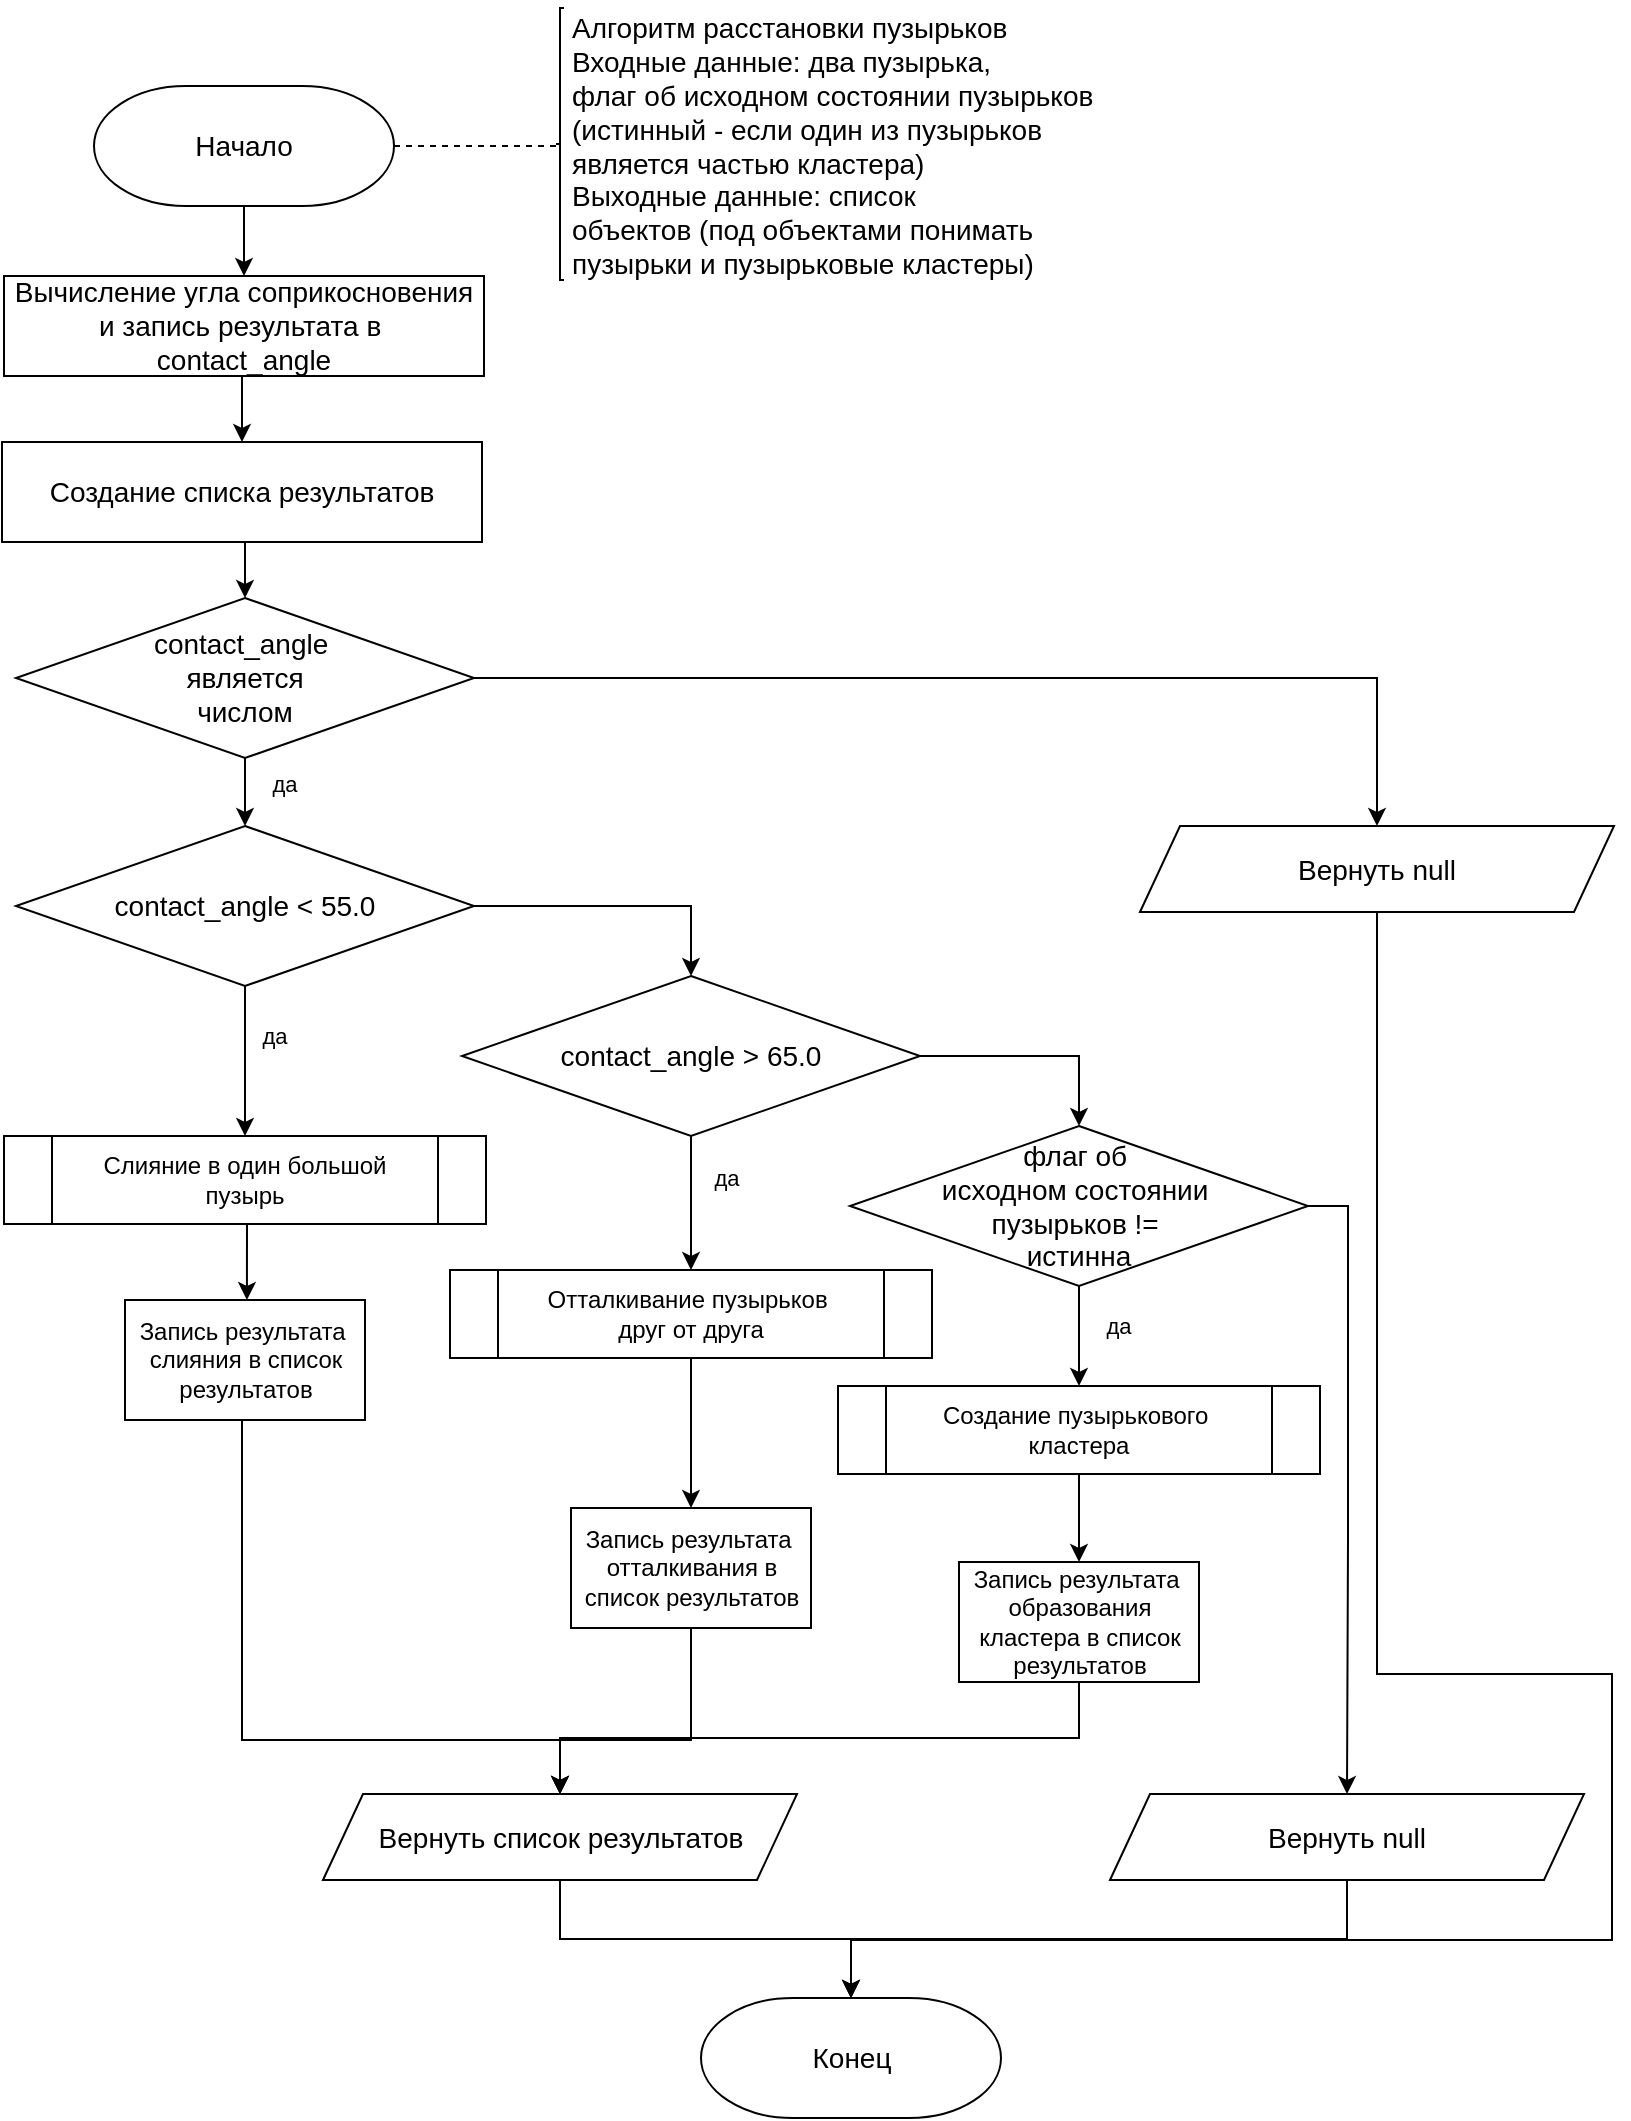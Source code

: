 <mxfile version="24.7.17" pages="6">
  <diagram id="JsU0TVAdl7eJGY5Hiu6E" name="Расстановка пузырьков">
    <mxGraphModel dx="1752" dy="1063" grid="0" gridSize="10" guides="1" tooltips="1" connect="1" arrows="1" fold="1" page="1" pageScale="1" pageWidth="827" pageHeight="1169" math="0" shadow="0">
      <root>
        <mxCell id="0" />
        <mxCell id="1" parent="0" />
        <mxCell id="ZDiRk7_sAyq43_5CIILp-3" style="edgeStyle=orthogonalEdgeStyle;rounded=0;orthogonalLoop=1;jettySize=auto;html=1;fontSize=14;dashed=1;endArrow=none;endFill=0;entryX=1;entryY=0.5;entryDx=0;entryDy=0;entryPerimeter=0;" parent="1" source="ZDiRk7_sAyq43_5CIILp-4" target="ZDiRk7_sAyq43_5CIILp-18" edge="1">
          <mxGeometry relative="1" as="geometry">
            <mxPoint x="188" y="99" as="targetPoint" />
            <Array as="points">
              <mxPoint x="263" y="99" />
              <mxPoint x="263" y="99" />
            </Array>
          </mxGeometry>
        </mxCell>
        <mxCell id="ZDiRk7_sAyq43_5CIILp-4" value="" style="strokeWidth=1;html=1;shape=mxgraph.flowchart.annotation_2;align=left;labelPosition=right;pointerEvents=1;rounded=0;fontSize=14;strokeColor=default;fillColor=default;" parent="1" vertex="1">
          <mxGeometry x="284" y="30" width="4" height="136" as="geometry" />
        </mxCell>
        <mxCell id="ZDiRk7_sAyq43_5CIILp-5" value="&lt;font style=&quot;font-size: 14px;&quot;&gt;Алгоритм расстановки пузырьков&lt;br&gt;&lt;/font&gt;&lt;div&gt;&lt;div&gt;&lt;div style=&quot;&quot;&gt;&lt;font style=&quot;font-size: 14px;&quot;&gt;Входные данные: два пузырька,&amp;nbsp;&lt;/font&gt;&lt;/div&gt;&lt;div style=&quot;&quot;&gt;&lt;font style=&quot;font-size: 14px;&quot;&gt;флаг об исходном состоянии пузырьков&amp;nbsp;&lt;/font&gt;&lt;/div&gt;&lt;div style=&quot;&quot;&gt;&lt;font style=&quot;font-size: 14px;&quot;&gt;(истинный - если один из пузырьков&amp;nbsp;&lt;/font&gt;&lt;/div&gt;&lt;div style=&quot;&quot;&gt;&lt;font style=&quot;font-size: 14px;&quot;&gt;является частью кластера)&amp;nbsp;&lt;/font&gt;&lt;/div&gt;&lt;div style=&quot;&quot;&gt;&lt;font style=&quot;&quot;&gt;&lt;font style=&quot;font-size: 14px;&quot;&gt;Выходные данные: список&amp;nbsp;&lt;/font&gt;&lt;/font&gt;&lt;/div&gt;&lt;div style=&quot;&quot;&gt;&lt;font style=&quot;&quot;&gt;&lt;font style=&quot;font-size: 14px;&quot;&gt;объектов (под объектами понимать&lt;/font&gt;&lt;/font&gt;&lt;/div&gt;&lt;div style=&quot;&quot;&gt;&lt;font style=&quot;&quot;&gt;&lt;font style=&quot;font-size: 14px;&quot;&gt;пузырьки и пузырьковые кластеры)&lt;/font&gt;&lt;br&gt;&lt;/font&gt;&lt;/div&gt;&lt;/div&gt;&lt;/div&gt;" style="text;html=1;align=left;verticalAlign=middle;resizable=0;points=[];autosize=1;fontSize=14;" parent="1" vertex="1">
          <mxGeometry x="290" y="26" width="283" height="146" as="geometry" />
        </mxCell>
        <mxCell id="AVLuDFh7Q-rHlD-JGkGC-1" style="edgeStyle=orthogonalEdgeStyle;rounded=0;orthogonalLoop=1;jettySize=auto;html=1;exitX=0.5;exitY=1;exitDx=0;exitDy=0;exitPerimeter=0;entryX=0.5;entryY=0;entryDx=0;entryDy=0;" parent="1" source="ZDiRk7_sAyq43_5CIILp-18" target="ZDiRk7_sAyq43_5CIILp-31" edge="1">
          <mxGeometry relative="1" as="geometry" />
        </mxCell>
        <mxCell id="ZDiRk7_sAyq43_5CIILp-18" value="&lt;span style=&quot;font-size: 14px;&quot;&gt;Начало&lt;/span&gt;" style="strokeWidth=1;html=1;shape=mxgraph.flowchart.terminator;whiteSpace=wrap;" parent="1" vertex="1">
          <mxGeometry x="53" y="69" width="150" height="60" as="geometry" />
        </mxCell>
        <mxCell id="7sjbjmQ4Z-qU9tMxPS6V-7" style="edgeStyle=orthogonalEdgeStyle;rounded=0;orthogonalLoop=1;jettySize=auto;html=1;exitX=0.5;exitY=1;exitDx=0;exitDy=0;entryX=0.5;entryY=0;entryDx=0;entryDy=0;" parent="1" source="ZDiRk7_sAyq43_5CIILp-31" target="7sjbjmQ4Z-qU9tMxPS6V-6" edge="1">
          <mxGeometry relative="1" as="geometry" />
        </mxCell>
        <mxCell id="ZDiRk7_sAyq43_5CIILp-31" value="&lt;span style=&quot;font-size: 14px;&quot;&gt;Вычисление угла соприкосновения и запись результата в&amp;nbsp;&lt;br&gt;contact_angle&lt;/span&gt;" style="rounded=0;whiteSpace=wrap;html=1;" parent="1" vertex="1">
          <mxGeometry x="8" y="164" width="240" height="50" as="geometry" />
        </mxCell>
        <mxCell id="7sjbjmQ4Z-qU9tMxPS6V-10" style="edgeStyle=orthogonalEdgeStyle;rounded=0;orthogonalLoop=1;jettySize=auto;html=1;exitX=0.5;exitY=1;exitDx=0;exitDy=0;entryX=0.5;entryY=0;entryDx=0;entryDy=0;" parent="1" source="7sjbjmQ4Z-qU9tMxPS6V-1" target="7sjbjmQ4Z-qU9tMxPS6V-9" edge="1">
          <mxGeometry relative="1" as="geometry" />
        </mxCell>
        <mxCell id="7sjbjmQ4Z-qU9tMxPS6V-11" value="да" style="edgeLabel;html=1;align=center;verticalAlign=middle;resizable=0;points=[];" parent="7sjbjmQ4Z-qU9tMxPS6V-10" vertex="1" connectable="0">
          <mxGeometry x="-0.412" y="-1" relative="1" as="geometry">
            <mxPoint x="20" y="3" as="offset" />
          </mxGeometry>
        </mxCell>
        <mxCell id="je3XoOMEsg_LBda0zcUg-12" style="edgeStyle=orthogonalEdgeStyle;rounded=0;orthogonalLoop=1;jettySize=auto;html=1;exitX=1;exitY=0.5;exitDx=0;exitDy=0;entryX=0.5;entryY=0;entryDx=0;entryDy=0;" parent="1" source="7sjbjmQ4Z-qU9tMxPS6V-1" target="je3XoOMEsg_LBda0zcUg-11" edge="1">
          <mxGeometry relative="1" as="geometry" />
        </mxCell>
        <mxCell id="7sjbjmQ4Z-qU9tMxPS6V-1" value="&lt;span style=&quot;font-size: 14px;&quot;&gt;contact_angle&amp;nbsp;&lt;/span&gt;&lt;div&gt;&lt;span style=&quot;font-size: 14px;&quot;&gt;является &lt;br&gt;числом&lt;/span&gt;&lt;/div&gt;" style="rhombus;whiteSpace=wrap;html=1;" parent="1" vertex="1">
          <mxGeometry x="14" y="325" width="229" height="80" as="geometry" />
        </mxCell>
        <mxCell id="7sjbjmQ4Z-qU9tMxPS6V-8" style="edgeStyle=orthogonalEdgeStyle;rounded=0;orthogonalLoop=1;jettySize=auto;html=1;exitX=0.5;exitY=1;exitDx=0;exitDy=0;entryX=0.5;entryY=0;entryDx=0;entryDy=0;" parent="1" source="7sjbjmQ4Z-qU9tMxPS6V-6" target="7sjbjmQ4Z-qU9tMxPS6V-1" edge="1">
          <mxGeometry relative="1" as="geometry" />
        </mxCell>
        <mxCell id="7sjbjmQ4Z-qU9tMxPS6V-6" value="&lt;span style=&quot;font-size: 14px;&quot;&gt;Создание списка результатов&lt;/span&gt;" style="rounded=0;whiteSpace=wrap;html=1;" parent="1" vertex="1">
          <mxGeometry x="7" y="247" width="240" height="50" as="geometry" />
        </mxCell>
        <mxCell id="7sjbjmQ4Z-qU9tMxPS6V-18" style="edgeStyle=orthogonalEdgeStyle;rounded=0;orthogonalLoop=1;jettySize=auto;html=1;exitX=1;exitY=0.5;exitDx=0;exitDy=0;entryX=0.5;entryY=0;entryDx=0;entryDy=0;" parent="1" source="7sjbjmQ4Z-qU9tMxPS6V-9" target="7sjbjmQ4Z-qU9tMxPS6V-17" edge="1">
          <mxGeometry relative="1" as="geometry" />
        </mxCell>
        <mxCell id="t83N6UjP3Cnm8lF_CYNJ-2" style="edgeStyle=orthogonalEdgeStyle;rounded=0;orthogonalLoop=1;jettySize=auto;html=1;exitX=0.5;exitY=1;exitDx=0;exitDy=0;entryX=0.5;entryY=0;entryDx=0;entryDy=0;" parent="1" source="7sjbjmQ4Z-qU9tMxPS6V-9" target="t83N6UjP3Cnm8lF_CYNJ-1" edge="1">
          <mxGeometry relative="1" as="geometry" />
        </mxCell>
        <mxCell id="t83N6UjP3Cnm8lF_CYNJ-3" value="да" style="edgeLabel;html=1;align=center;verticalAlign=middle;resizable=0;points=[];" parent="t83N6UjP3Cnm8lF_CYNJ-2" vertex="1" connectable="0">
          <mxGeometry x="-0.376" y="-2" relative="1" as="geometry">
            <mxPoint x="16" y="1" as="offset" />
          </mxGeometry>
        </mxCell>
        <mxCell id="7sjbjmQ4Z-qU9tMxPS6V-9" value="&lt;font style=&quot;&quot;&gt;&lt;span style=&quot;font-size: 14px;&quot;&gt;contact_angle&lt;/span&gt;&lt;font style=&quot;font-size: 14px;&quot;&gt;&amp;nbsp;&amp;lt; 55.0&lt;/font&gt;&lt;/font&gt;" style="rhombus;whiteSpace=wrap;html=1;" parent="1" vertex="1">
          <mxGeometry x="14" y="439" width="229" height="80" as="geometry" />
        </mxCell>
        <mxCell id="y15CfJJuD7PHbupTIUav-3" style="edgeStyle=orthogonalEdgeStyle;rounded=0;orthogonalLoop=1;jettySize=auto;html=1;exitX=0.5;exitY=1;exitDx=0;exitDy=0;entryX=0.5;entryY=0;entryDx=0;entryDy=0;" parent="1" source="7sjbjmQ4Z-qU9tMxPS6V-14" target="je3XoOMEsg_LBda0zcUg-10" edge="1">
          <mxGeometry relative="1" as="geometry">
            <Array as="points">
              <mxPoint x="127" y="736" />
              <mxPoint x="127" y="896" />
              <mxPoint x="286" y="896" />
            </Array>
          </mxGeometry>
        </mxCell>
        <mxCell id="7sjbjmQ4Z-qU9tMxPS6V-14" value="Запись результата&amp;nbsp;&lt;br&gt;слияния в список результатов" style="rounded=0;whiteSpace=wrap;html=1;" parent="1" vertex="1">
          <mxGeometry x="68.5" y="676" width="120" height="60" as="geometry" />
        </mxCell>
        <mxCell id="7sjbjmQ4Z-qU9tMxPS6V-25" style="edgeStyle=orthogonalEdgeStyle;rounded=0;orthogonalLoop=1;jettySize=auto;html=1;exitX=0.5;exitY=1;exitDx=0;exitDy=0;entryX=0.5;entryY=0;entryDx=0;entryDy=0;" parent="1" source="7sjbjmQ4Z-qU9tMxPS6V-17" target="t83N6UjP3Cnm8lF_CYNJ-5" edge="1">
          <mxGeometry relative="1" as="geometry">
            <mxPoint x="351.5" y="648" as="targetPoint" />
          </mxGeometry>
        </mxCell>
        <mxCell id="7sjbjmQ4Z-qU9tMxPS6V-26" value="да" style="edgeLabel;html=1;align=center;verticalAlign=middle;resizable=0;points=[];" parent="7sjbjmQ4Z-qU9tMxPS6V-25" vertex="1" connectable="0">
          <mxGeometry x="-0.429" relative="1" as="geometry">
            <mxPoint x="17" y="2" as="offset" />
          </mxGeometry>
        </mxCell>
        <mxCell id="je3XoOMEsg_LBda0zcUg-2" style="edgeStyle=orthogonalEdgeStyle;rounded=0;orthogonalLoop=1;jettySize=auto;html=1;exitX=1;exitY=0.5;exitDx=0;exitDy=0;entryX=0.5;entryY=0;entryDx=0;entryDy=0;" parent="1" source="7sjbjmQ4Z-qU9tMxPS6V-17" target="7sjbjmQ4Z-qU9tMxPS6V-29" edge="1">
          <mxGeometry relative="1" as="geometry" />
        </mxCell>
        <mxCell id="7sjbjmQ4Z-qU9tMxPS6V-17" value="&lt;font style=&quot;&quot;&gt;&lt;span style=&quot;font-size: 14px;&quot;&gt;contact_angle&lt;/span&gt;&lt;font style=&quot;font-size: 14px;&quot;&gt;&amp;nbsp;&amp;gt; 65.0&lt;/font&gt;&lt;/font&gt;" style="rhombus;whiteSpace=wrap;html=1;" parent="1" vertex="1">
          <mxGeometry x="237" y="514" width="229" height="80" as="geometry" />
        </mxCell>
        <mxCell id="7sjbjmQ4Z-qU9tMxPS6V-20" style="edgeStyle=orthogonalEdgeStyle;rounded=0;orthogonalLoop=1;jettySize=auto;html=1;exitX=0.5;exitY=1;exitDx=0;exitDy=0;entryX=0.5;entryY=0;entryDx=0;entryDy=0;" parent="1" source="t83N6UjP3Cnm8lF_CYNJ-5" target="7sjbjmQ4Z-qU9tMxPS6V-22" edge="1">
          <mxGeometry relative="1" as="geometry">
            <mxPoint x="351.5" y="728" as="sourcePoint" />
          </mxGeometry>
        </mxCell>
        <mxCell id="y15CfJJuD7PHbupTIUav-5" style="edgeStyle=orthogonalEdgeStyle;rounded=0;orthogonalLoop=1;jettySize=auto;html=1;exitX=0.5;exitY=1;exitDx=0;exitDy=0;entryX=0.5;entryY=0;entryDx=0;entryDy=0;" parent="1" source="7sjbjmQ4Z-qU9tMxPS6V-22" target="je3XoOMEsg_LBda0zcUg-10" edge="1">
          <mxGeometry relative="1" as="geometry">
            <Array as="points">
              <mxPoint x="351" y="896" />
              <mxPoint x="286" y="896" />
            </Array>
          </mxGeometry>
        </mxCell>
        <mxCell id="7sjbjmQ4Z-qU9tMxPS6V-22" value="Запись результата&amp;nbsp;&lt;br&gt;отталкивания в список результатов" style="rounded=0;whiteSpace=wrap;html=1;" parent="1" vertex="1">
          <mxGeometry x="291.5" y="780" width="120" height="60" as="geometry" />
        </mxCell>
        <mxCell id="je3XoOMEsg_LBda0zcUg-3" style="edgeStyle=orthogonalEdgeStyle;rounded=0;orthogonalLoop=1;jettySize=auto;html=1;exitX=1;exitY=0.5;exitDx=0;exitDy=0;entryX=0.5;entryY=0;entryDx=0;entryDy=0;" parent="1" source="7sjbjmQ4Z-qU9tMxPS6V-29" target="je3XoOMEsg_LBda0zcUg-1" edge="1">
          <mxGeometry relative="1" as="geometry" />
        </mxCell>
        <mxCell id="je3XoOMEsg_LBda0zcUg-8" style="edgeStyle=orthogonalEdgeStyle;rounded=0;orthogonalLoop=1;jettySize=auto;html=1;exitX=0.5;exitY=1;exitDx=0;exitDy=0;entryX=0.5;entryY=0;entryDx=0;entryDy=0;" parent="1" source="7sjbjmQ4Z-qU9tMxPS6V-29" target="t83N6UjP3Cnm8lF_CYNJ-6" edge="1">
          <mxGeometry relative="1" as="geometry">
            <mxPoint x="544" y="702" as="targetPoint" />
          </mxGeometry>
        </mxCell>
        <mxCell id="y15CfJJuD7PHbupTIUav-9" value="да" style="edgeLabel;html=1;align=center;verticalAlign=middle;resizable=0;points=[];" parent="je3XoOMEsg_LBda0zcUg-8" vertex="1" connectable="0">
          <mxGeometry x="-0.207" relative="1" as="geometry">
            <mxPoint x="19" as="offset" />
          </mxGeometry>
        </mxCell>
        <mxCell id="7sjbjmQ4Z-qU9tMxPS6V-29" value="&lt;span style=&quot;font-size: 14px; text-align: left; text-wrap: nowrap;&quot;&gt;флаг об&amp;nbsp;&lt;/span&gt;&lt;div&gt;&lt;span style=&quot;font-size: 14px; text-align: left; text-wrap: nowrap;&quot;&gt;исходном состоянии&amp;nbsp;&lt;/span&gt;&lt;/div&gt;&lt;div&gt;&lt;span style=&quot;font-size: 14px; text-align: left; text-wrap: nowrap;&quot;&gt;пузырьков !=&amp;nbsp;&lt;/span&gt;&lt;/div&gt;&lt;div&gt;&lt;span style=&quot;font-size: 14px; text-align: left; text-wrap: nowrap;&quot;&gt;истинна&lt;/span&gt;&lt;/div&gt;" style="rhombus;whiteSpace=wrap;html=1;" parent="1" vertex="1">
          <mxGeometry x="431" y="589" width="229" height="80" as="geometry" />
        </mxCell>
        <mxCell id="je3XoOMEsg_LBda0zcUg-1" value="&lt;span style=&quot;font-size: 14px;&quot;&gt;Вернуть null&lt;/span&gt;" style="shape=parallelogram;perimeter=parallelogramPerimeter;whiteSpace=wrap;html=1;fixedSize=1;" parent="1" vertex="1">
          <mxGeometry x="561" y="923" width="237" height="43" as="geometry" />
        </mxCell>
        <mxCell id="je3XoOMEsg_LBda0zcUg-5" style="edgeStyle=orthogonalEdgeStyle;rounded=0;orthogonalLoop=1;jettySize=auto;html=1;exitX=0.5;exitY=1;exitDx=0;exitDy=0;entryX=0.5;entryY=0;entryDx=0;entryDy=0;" parent="1" source="t83N6UjP3Cnm8lF_CYNJ-6" target="je3XoOMEsg_LBda0zcUg-7" edge="1">
          <mxGeometry relative="1" as="geometry">
            <mxPoint x="544" y="782" as="sourcePoint" />
          </mxGeometry>
        </mxCell>
        <mxCell id="y15CfJJuD7PHbupTIUav-6" style="edgeStyle=orthogonalEdgeStyle;rounded=0;orthogonalLoop=1;jettySize=auto;html=1;exitX=0.5;exitY=1;exitDx=0;exitDy=0;entryX=0.5;entryY=0;entryDx=0;entryDy=0;" parent="1" source="je3XoOMEsg_LBda0zcUg-7" target="je3XoOMEsg_LBda0zcUg-10" edge="1">
          <mxGeometry relative="1" as="geometry" />
        </mxCell>
        <mxCell id="je3XoOMEsg_LBda0zcUg-7" value="Запись результата&amp;nbsp;&lt;br&gt;образования кластера в список результатов" style="rounded=0;whiteSpace=wrap;html=1;" parent="1" vertex="1">
          <mxGeometry x="485.5" y="807" width="120" height="60" as="geometry" />
        </mxCell>
        <mxCell id="je3XoOMEsg_LBda0zcUg-10" value="&lt;span style=&quot;font-size: 14px;&quot;&gt;Вернуть список результатов&lt;/span&gt;" style="shape=parallelogram;perimeter=parallelogramPerimeter;whiteSpace=wrap;html=1;fixedSize=1;" parent="1" vertex="1">
          <mxGeometry x="167.5" y="923" width="237" height="43" as="geometry" />
        </mxCell>
        <mxCell id="je3XoOMEsg_LBda0zcUg-11" value="&lt;span style=&quot;font-size: 14px;&quot;&gt;Вернуть null&lt;/span&gt;" style="shape=parallelogram;perimeter=parallelogramPerimeter;whiteSpace=wrap;html=1;fixedSize=1;" parent="1" vertex="1">
          <mxGeometry x="576" y="439" width="237" height="43" as="geometry" />
        </mxCell>
        <mxCell id="y15CfJJuD7PHbupTIUav-1" value="&lt;font style=&quot;font-size: 14px;&quot;&gt;Конец&lt;/font&gt;" style="strokeWidth=1;html=1;shape=mxgraph.flowchart.terminator;whiteSpace=wrap;" parent="1" vertex="1">
          <mxGeometry x="356.5" y="1025" width="150" height="60" as="geometry" />
        </mxCell>
        <mxCell id="y15CfJJuD7PHbupTIUav-2" style="edgeStyle=orthogonalEdgeStyle;rounded=0;orthogonalLoop=1;jettySize=auto;html=1;exitX=0.5;exitY=1;exitDx=0;exitDy=0;entryX=0.5;entryY=0;entryDx=0;entryDy=0;entryPerimeter=0;" parent="1" source="je3XoOMEsg_LBda0zcUg-10" target="y15CfJJuD7PHbupTIUav-1" edge="1">
          <mxGeometry relative="1" as="geometry" />
        </mxCell>
        <mxCell id="y15CfJJuD7PHbupTIUav-7" style="edgeStyle=orthogonalEdgeStyle;rounded=0;orthogonalLoop=1;jettySize=auto;html=1;exitX=0.5;exitY=1;exitDx=0;exitDy=0;entryX=0.5;entryY=0;entryDx=0;entryDy=0;entryPerimeter=0;" parent="1" source="je3XoOMEsg_LBda0zcUg-11" target="y15CfJJuD7PHbupTIUav-1" edge="1">
          <mxGeometry relative="1" as="geometry">
            <Array as="points">
              <mxPoint x="695" y="863" />
              <mxPoint x="812" y="863" />
              <mxPoint x="812" y="996" />
              <mxPoint x="431" y="996" />
            </Array>
          </mxGeometry>
        </mxCell>
        <mxCell id="y15CfJJuD7PHbupTIUav-8" style="edgeStyle=orthogonalEdgeStyle;rounded=0;orthogonalLoop=1;jettySize=auto;html=1;exitX=0.5;exitY=1;exitDx=0;exitDy=0;entryX=0.5;entryY=0;entryDx=0;entryDy=0;entryPerimeter=0;" parent="1" source="je3XoOMEsg_LBda0zcUg-1" target="y15CfJJuD7PHbupTIUav-1" edge="1">
          <mxGeometry relative="1" as="geometry" />
        </mxCell>
        <mxCell id="t83N6UjP3Cnm8lF_CYNJ-1" value="Слияние в один большой&lt;br&gt;пузырь" style="shape=process;whiteSpace=wrap;html=1;backgroundOutline=1;align=center;" parent="1" vertex="1">
          <mxGeometry x="8" y="594" width="241" height="44" as="geometry" />
        </mxCell>
        <mxCell id="t83N6UjP3Cnm8lF_CYNJ-4" style="edgeStyle=orthogonalEdgeStyle;rounded=0;orthogonalLoop=1;jettySize=auto;html=1;exitX=0.5;exitY=1;exitDx=0;exitDy=0;entryX=0.508;entryY=0;entryDx=0;entryDy=0;entryPerimeter=0;" parent="1" source="t83N6UjP3Cnm8lF_CYNJ-1" target="7sjbjmQ4Z-qU9tMxPS6V-14" edge="1">
          <mxGeometry relative="1" as="geometry" />
        </mxCell>
        <mxCell id="t83N6UjP3Cnm8lF_CYNJ-5" value="&lt;div style=&quot;&quot;&gt;&lt;div&gt;Отталкивание пузырьков&amp;nbsp;&lt;/div&gt;&lt;div&gt;друг от друга&lt;/div&gt;&lt;/div&gt;" style="shape=process;whiteSpace=wrap;html=1;backgroundOutline=1;align=center;" parent="1" vertex="1">
          <mxGeometry x="231" y="661" width="241" height="44" as="geometry" />
        </mxCell>
        <mxCell id="t83N6UjP3Cnm8lF_CYNJ-6" value="&lt;div style=&quot;&quot;&gt;Создание пузырькового&amp;nbsp;&lt;/div&gt;&lt;div style=&quot;&quot;&gt;кластера&lt;/div&gt;" style="shape=process;whiteSpace=wrap;html=1;backgroundOutline=1;align=center;" parent="1" vertex="1">
          <mxGeometry x="425" y="719" width="241" height="44" as="geometry" />
        </mxCell>
      </root>
    </mxGraphModel>
  </diagram>
  <diagram id="OWwsbXC9KJ9IbcxYc4ap" name="Слияние в один большой пузырь">
    <mxGraphModel dx="1314" dy="797" grid="0" gridSize="10" guides="1" tooltips="1" connect="1" arrows="1" fold="1" page="1" pageScale="1" pageWidth="827" pageHeight="1169" math="0" shadow="0">
      <root>
        <mxCell id="0" />
        <mxCell id="1" parent="0" />
        <mxCell id="mFWYxVebDer8n1wnjaA2-1" style="edgeStyle=orthogonalEdgeStyle;rounded=0;orthogonalLoop=1;jettySize=auto;html=1;fontSize=14;dashed=1;endArrow=none;endFill=0;entryX=1;entryY=0.5;entryDx=0;entryDy=0;entryPerimeter=0;" parent="1" source="mFWYxVebDer8n1wnjaA2-2" target="mFWYxVebDer8n1wnjaA2-5" edge="1">
          <mxGeometry relative="1" as="geometry">
            <mxPoint x="361" y="110" as="targetPoint" />
            <Array as="points">
              <mxPoint x="436" y="110" />
              <mxPoint x="436" y="110" />
            </Array>
          </mxGeometry>
        </mxCell>
        <mxCell id="mFWYxVebDer8n1wnjaA2-2" value="" style="strokeWidth=1;html=1;shape=mxgraph.flowchart.annotation_2;align=left;labelPosition=right;pointerEvents=1;rounded=0;fontSize=14;strokeColor=default;fillColor=default;" parent="1" vertex="1">
          <mxGeometry x="457" y="81" width="4" height="60" as="geometry" />
        </mxCell>
        <mxCell id="mFWYxVebDer8n1wnjaA2-3" value="&lt;font style=&quot;font-size: 14px;&quot;&gt;Алгоритм слияния в один большой пузырь&lt;br&gt;&lt;/font&gt;&lt;div&gt;&lt;div&gt;&lt;div style=&quot;&quot;&gt;&lt;font style=&quot;font-size: 14px;&quot;&gt;Входные данные: два пузырька&lt;/font&gt;&lt;/div&gt;&lt;div style=&quot;&quot;&gt;&lt;font style=&quot;&quot;&gt;&lt;font style=&quot;font-size: 14px;&quot;&gt;Выходные данные: один пузырь&lt;/font&gt;&lt;/font&gt;&lt;/div&gt;&lt;/div&gt;&lt;/div&gt;" style="text;html=1;align=left;verticalAlign=middle;resizable=0;points=[];autosize=1;fontSize=14;" parent="1" vertex="1">
          <mxGeometry x="463" y="80" width="300" height="60" as="geometry" />
        </mxCell>
        <mxCell id="mFWYxVebDer8n1wnjaA2-4" style="edgeStyle=orthogonalEdgeStyle;rounded=0;orthogonalLoop=1;jettySize=auto;html=1;exitX=0.5;exitY=1;exitDx=0;exitDy=0;exitPerimeter=0;entryX=0.5;entryY=0;entryDx=0;entryDy=0;" parent="1" source="mFWYxVebDer8n1wnjaA2-5" target="mFWYxVebDer8n1wnjaA2-13" edge="1">
          <mxGeometry relative="1" as="geometry">
            <mxPoint x="301" y="175" as="targetPoint" />
          </mxGeometry>
        </mxCell>
        <mxCell id="mFWYxVebDer8n1wnjaA2-5" value="&lt;span style=&quot;font-size: 14px;&quot;&gt;Начало&lt;/span&gt;" style="strokeWidth=1;html=1;shape=mxgraph.flowchart.terminator;whiteSpace=wrap;" parent="1" vertex="1">
          <mxGeometry x="226" y="80" width="150" height="60" as="geometry" />
        </mxCell>
        <mxCell id="mFWYxVebDer8n1wnjaA2-51" style="edgeStyle=orthogonalEdgeStyle;rounded=0;orthogonalLoop=1;jettySize=auto;html=1;exitX=0.5;exitY=1;exitDx=0;exitDy=0;entryX=0.5;entryY=0;entryDx=0;entryDy=0;" parent="1" source="mFWYxVebDer8n1wnjaA2-13" target="mFWYxVebDer8n1wnjaA2-46" edge="1">
          <mxGeometry relative="1" as="geometry" />
        </mxCell>
        <mxCell id="mFWYxVebDer8n1wnjaA2-13" value="&lt;span style=&quot;font-size: 14px;&quot;&gt;Вычисление нового центра, &lt;br&gt;как точки ровно посередине между&amp;nbsp;&lt;br&gt;исходными центрами&lt;/span&gt;" style="rounded=0;whiteSpace=wrap;html=1;" parent="1" vertex="1">
          <mxGeometry x="181" y="190" width="240" height="50" as="geometry" />
        </mxCell>
        <mxCell id="mFWYxVebDer8n1wnjaA2-52" style="edgeStyle=orthogonalEdgeStyle;rounded=0;orthogonalLoop=1;jettySize=auto;html=1;exitX=0.5;exitY=1;exitDx=0;exitDy=0;entryX=0.5;entryY=0;entryDx=0;entryDy=0;" parent="1" source="mFWYxVebDer8n1wnjaA2-46" target="mFWYxVebDer8n1wnjaA2-47" edge="1">
          <mxGeometry relative="1" as="geometry" />
        </mxCell>
        <mxCell id="mFWYxVebDer8n1wnjaA2-46" value="&lt;span style=&quot;font-size: 14px;&quot;&gt;Вычисление объёма&lt;br&gt;первого пузыря&lt;/span&gt;" style="rounded=0;whiteSpace=wrap;html=1;" parent="1" vertex="1">
          <mxGeometry x="181" y="270" width="240" height="50" as="geometry" />
        </mxCell>
        <mxCell id="mFWYxVebDer8n1wnjaA2-53" style="edgeStyle=orthogonalEdgeStyle;rounded=0;orthogonalLoop=1;jettySize=auto;html=1;exitX=0.5;exitY=1;exitDx=0;exitDy=0;entryX=0.5;entryY=0;entryDx=0;entryDy=0;" parent="1" source="mFWYxVebDer8n1wnjaA2-47" target="mFWYxVebDer8n1wnjaA2-48" edge="1">
          <mxGeometry relative="1" as="geometry" />
        </mxCell>
        <mxCell id="mFWYxVebDer8n1wnjaA2-47" value="&lt;span style=&quot;font-size: 14px;&quot;&gt;Вычисление объёма&lt;br&gt;второго пузыря&lt;/span&gt;" style="rounded=0;whiteSpace=wrap;html=1;" parent="1" vertex="1">
          <mxGeometry x="181" y="340" width="240" height="50" as="geometry" />
        </mxCell>
        <mxCell id="mFWYxVebDer8n1wnjaA2-54" style="edgeStyle=orthogonalEdgeStyle;rounded=0;orthogonalLoop=1;jettySize=auto;html=1;exitX=0.5;exitY=1;exitDx=0;exitDy=0;entryX=0.5;entryY=0;entryDx=0;entryDy=0;" parent="1" source="mFWYxVebDer8n1wnjaA2-48" target="mFWYxVebDer8n1wnjaA2-50" edge="1">
          <mxGeometry relative="1" as="geometry" />
        </mxCell>
        <mxCell id="mFWYxVebDer8n1wnjaA2-48" value="&lt;span style=&quot;font-size: 14px;&quot;&gt;Вычисление суммы объёмов&lt;/span&gt;" style="rounded=0;whiteSpace=wrap;html=1;" parent="1" vertex="1">
          <mxGeometry x="181" y="410" width="240" height="50" as="geometry" />
        </mxCell>
        <mxCell id="mFWYxVebDer8n1wnjaA2-56" style="edgeStyle=orthogonalEdgeStyle;rounded=0;orthogonalLoop=1;jettySize=auto;html=1;exitX=0.5;exitY=1;exitDx=0;exitDy=0;entryX=0.5;entryY=0;entryDx=0;entryDy=0;" parent="1" source="mFWYxVebDer8n1wnjaA2-50" target="mFWYxVebDer8n1wnjaA2-55" edge="1">
          <mxGeometry relative="1" as="geometry" />
        </mxCell>
        <mxCell id="mFWYxVebDer8n1wnjaA2-50" value="&lt;span style=&quot;font-size: 14px;&quot;&gt;Вычисление радиуса нового пузыря из суммарного объёма&lt;br&gt;&lt;/span&gt;" style="rounded=0;whiteSpace=wrap;html=1;" parent="1" vertex="1">
          <mxGeometry x="181" y="480" width="240" height="50" as="geometry" />
        </mxCell>
        <mxCell id="UQZYYSS9gI8fSPbV_oEv-2" style="edgeStyle=orthogonalEdgeStyle;rounded=0;orthogonalLoop=1;jettySize=auto;html=1;exitX=0.5;exitY=1;exitDx=0;exitDy=0;entryX=0.5;entryY=0;entryDx=0;entryDy=0;" parent="1" source="mFWYxVebDer8n1wnjaA2-55" target="UQZYYSS9gI8fSPbV_oEv-1" edge="1">
          <mxGeometry relative="1" as="geometry" />
        </mxCell>
        <mxCell id="mFWYxVebDer8n1wnjaA2-55" value="&lt;span style=&quot;font-size: 14px;&quot;&gt;Задание нового центра и радиуса первому пузырю&lt;br&gt;&lt;/span&gt;" style="rounded=0;whiteSpace=wrap;html=1;" parent="1" vertex="1">
          <mxGeometry x="181" y="560" width="240" height="50" as="geometry" />
        </mxCell>
        <mxCell id="UQZYYSS9gI8fSPbV_oEv-1" value="&lt;span style=&quot;font-size: 14px;&quot;&gt;Вернуть первый пузырь в &lt;br&gt;качестве результата&lt;/span&gt;" style="shape=parallelogram;perimeter=parallelogramPerimeter;whiteSpace=wrap;html=1;fixedSize=1;" parent="1" vertex="1">
          <mxGeometry x="182.5" y="650" width="237" height="43" as="geometry" />
        </mxCell>
        <mxCell id="yKVCMIirjcnlccUytCsE-1" value="&lt;font style=&quot;font-size: 14px;&quot;&gt;Конец&lt;/font&gt;" style="strokeWidth=1;html=1;shape=mxgraph.flowchart.terminator;whiteSpace=wrap;" parent="1" vertex="1">
          <mxGeometry x="226" y="720" width="150" height="60" as="geometry" />
        </mxCell>
        <mxCell id="yKVCMIirjcnlccUytCsE-2" style="edgeStyle=orthogonalEdgeStyle;rounded=0;orthogonalLoop=1;jettySize=auto;html=1;exitX=0.5;exitY=1;exitDx=0;exitDy=0;entryX=0.5;entryY=0;entryDx=0;entryDy=0;entryPerimeter=0;" parent="1" source="UQZYYSS9gI8fSPbV_oEv-1" target="yKVCMIirjcnlccUytCsE-1" edge="1">
          <mxGeometry relative="1" as="geometry" />
        </mxCell>
      </root>
    </mxGraphModel>
  </diagram>
  <diagram id="r0A1zAJGHJQ0DPLQ8C4Q" name="Отталкивание пузырьков друг от друга">
    <mxGraphModel dx="1877" dy="1139" grid="0" gridSize="10" guides="1" tooltips="1" connect="1" arrows="1" fold="1" page="1" pageScale="1" pageWidth="827" pageHeight="1169" math="0" shadow="0">
      <root>
        <mxCell id="0" />
        <mxCell id="1" parent="0" />
        <mxCell id="qbXmlnEN06_vvFh0md5--1" style="edgeStyle=orthogonalEdgeStyle;rounded=0;orthogonalLoop=1;jettySize=auto;html=1;fontSize=14;dashed=1;endArrow=none;endFill=0;entryX=1;entryY=0.5;entryDx=0;entryDy=0;entryPerimeter=0;" parent="1" source="qbXmlnEN06_vvFh0md5--2" target="qbXmlnEN06_vvFh0md5--5" edge="1">
          <mxGeometry relative="1" as="geometry">
            <mxPoint x="361" y="80" as="targetPoint" />
            <Array as="points">
              <mxPoint x="376" y="50" />
            </Array>
          </mxGeometry>
        </mxCell>
        <mxCell id="qbXmlnEN06_vvFh0md5--2" value="" style="strokeWidth=1;html=1;shape=mxgraph.flowchart.annotation_2;align=left;labelPosition=right;pointerEvents=1;rounded=0;fontSize=14;strokeColor=default;fillColor=default;" parent="1" vertex="1">
          <mxGeometry x="459" y="10" width="4" height="110" as="geometry" />
        </mxCell>
        <mxCell id="qbXmlnEN06_vvFh0md5--3" value="&lt;font style=&quot;font-size: 14px;&quot;&gt;Алгоритм&lt;/font&gt;&lt;font style=&quot;&quot;&gt;&lt;font style=&quot;font-size: 14px;&quot;&gt; о&lt;span style=&quot;text-align: center; text-wrap: wrap; background-color: initial;&quot;&gt;тталкивания пузырьков&lt;/span&gt;&lt;/font&gt;&lt;/font&gt;&lt;div&gt;&lt;div style=&quot;&quot;&gt;&lt;font style=&quot;font-size: 14px;&quot;&gt;Входные данные: два пузырька&lt;/font&gt;&lt;span style=&quot;background-color: initial;&quot;&gt;,&amp;nbsp;&lt;/span&gt;&lt;/div&gt;&lt;div&gt;флаг об исходном состоянии пузырьков&amp;nbsp;&lt;/div&gt;&lt;div&gt;(истинный - если один из пузырьков&amp;nbsp;&lt;/div&gt;&lt;div&gt;является частью кластера)&amp;nbsp;&lt;/div&gt;&lt;div style=&quot;&quot;&gt;&lt;font style=&quot;&quot;&gt;&lt;font style=&quot;font-size: 14px;&quot;&gt;Выходные данные: один пузырь&lt;br&gt;&lt;/font&gt;&lt;/font&gt;&lt;/div&gt;&lt;/div&gt;" style="text;html=1;align=left;verticalAlign=middle;resizable=0;points=[];autosize=1;fontSize=14;" parent="1" vertex="1">
          <mxGeometry x="463" y="10" width="290" height="110" as="geometry" />
        </mxCell>
        <mxCell id="qbXmlnEN06_vvFh0md5--4" style="edgeStyle=orthogonalEdgeStyle;rounded=0;orthogonalLoop=1;jettySize=auto;html=1;exitX=0.5;exitY=1;exitDx=0;exitDy=0;exitPerimeter=0;entryX=0.5;entryY=0;entryDx=0;entryDy=0;" parent="1" source="dxojFqFOsYdociZGaJDH-1" edge="1">
          <mxGeometry relative="1" as="geometry">
            <mxPoint x="301" y="160" as="targetPoint" />
          </mxGeometry>
        </mxCell>
        <mxCell id="qbXmlnEN06_vvFh0md5--5" value="&lt;span style=&quot;font-size: 14px;&quot;&gt;Начало&lt;/span&gt;" style="strokeWidth=1;html=1;shape=mxgraph.flowchart.terminator;whiteSpace=wrap;" parent="1" vertex="1">
          <mxGeometry x="226" y="20" width="150" height="60" as="geometry" />
        </mxCell>
        <mxCell id="qbXmlnEN06_vvFh0md5--19" value="&lt;font style=&quot;font-size: 14px;&quot;&gt;Конец&lt;/font&gt;" style="strokeWidth=1;html=1;shape=mxgraph.flowchart.terminator;whiteSpace=wrap;" parent="1" vertex="1">
          <mxGeometry x="245" y="1090" width="150" height="60" as="geometry" />
        </mxCell>
        <mxCell id="dxojFqFOsYdociZGaJDH-3" style="edgeStyle=orthogonalEdgeStyle;rounded=0;orthogonalLoop=1;jettySize=auto;html=1;exitX=0.5;exitY=1;exitDx=0;exitDy=0;entryX=0.5;entryY=0;entryDx=0;entryDy=0;" parent="1" source="dxojFqFOsYdociZGaJDH-1" target="dxojFqFOsYdociZGaJDH-2" edge="1">
          <mxGeometry relative="1" as="geometry" />
        </mxCell>
        <mxCell id="ClG9tWZIQOT6FoT2EguY-5" style="edgeStyle=orthogonalEdgeStyle;rounded=0;orthogonalLoop=1;jettySize=auto;html=1;exitX=0.5;exitY=1;exitDx=0;exitDy=0;entryX=0.5;entryY=0;entryDx=0;entryDy=0;" parent="1" source="dxojFqFOsYdociZGaJDH-2" target="ClG9tWZIQOT6FoT2EguY-3" edge="1">
          <mxGeometry relative="1" as="geometry" />
        </mxCell>
        <mxCell id="dxojFqFOsYdociZGaJDH-2" value="&lt;span style=&quot;font-size: 14px;&quot;&gt;Вычисляем расстояние между центрами пузырьком&lt;/span&gt;" style="rounded=0;whiteSpace=wrap;html=1;" parent="1" vertex="1">
          <mxGeometry x="181" y="160" width="240" height="40" as="geometry" />
        </mxCell>
        <mxCell id="dxojFqFOsYdociZGaJDH-8" style="edgeStyle=orthogonalEdgeStyle;rounded=0;orthogonalLoop=1;jettySize=auto;html=1;exitX=0.5;exitY=1;exitDx=0;exitDy=0;entryX=0.5;entryY=0;entryDx=0;entryDy=0;" parent="1" source="dxojFqFOsYdociZGaJDH-5" target="dxojFqFOsYdociZGaJDH-6" edge="1">
          <mxGeometry relative="1" as="geometry" />
        </mxCell>
        <mxCell id="dxojFqFOsYdociZGaJDH-5" value="&lt;span style=&quot;font-size: 14px;&quot;&gt;current_distance = длина&amp;nbsp;&lt;/span&gt;&lt;div&gt;&lt;span style=&quot;font-size: 14px;&quot;&gt;расстояния между центрами пузырьков на данный момент;&lt;/span&gt;&lt;/div&gt;" style="rounded=0;whiteSpace=wrap;html=1;" parent="1" vertex="1">
          <mxGeometry x="181" y="290" width="240" height="60" as="geometry" />
        </mxCell>
        <mxCell id="ClG9tWZIQOT6FoT2EguY-4" style="edgeStyle=orthogonalEdgeStyle;rounded=0;orthogonalLoop=1;jettySize=auto;html=1;exitX=0.5;exitY=1;exitDx=0;exitDy=0;entryX=0.5;entryY=0;entryDx=0;entryDy=0;" parent="1" source="dxojFqFOsYdociZGaJDH-6" target="ClG9tWZIQOT6FoT2EguY-1" edge="1">
          <mxGeometry relative="1" as="geometry" />
        </mxCell>
        <mxCell id="dxojFqFOsYdociZGaJDH-6" value="&lt;span style=&quot;font-size: 14px;&quot;&gt;required_distance = желаемое расстояние, сумма радиусов двух пузырей&lt;/span&gt;" style="rounded=0;whiteSpace=wrap;html=1;" parent="1" vertex="1">
          <mxGeometry x="181" y="370" width="240" height="60" as="geometry" />
        </mxCell>
        <mxCell id="ClG9tWZIQOT6FoT2EguY-9" style="edgeStyle=orthogonalEdgeStyle;rounded=0;orthogonalLoop=1;jettySize=auto;html=1;exitX=0.5;exitY=1;exitDx=0;exitDy=0;entryX=0.5;entryY=0;entryDx=0;entryDy=0;" parent="1" source="ClG9tWZIQOT6FoT2EguY-1" target="ClG9tWZIQOT6FoT2EguY-7" edge="1">
          <mxGeometry relative="1" as="geometry" />
        </mxCell>
        <mxCell id="ClG9tWZIQOT6FoT2EguY-10" value="да" style="edgeLabel;html=1;align=center;verticalAlign=middle;resizable=0;points=[];" parent="ClG9tWZIQOT6FoT2EguY-9" vertex="1" connectable="0">
          <mxGeometry x="-0.4" relative="1" as="geometry">
            <mxPoint x="14" as="offset" />
          </mxGeometry>
        </mxCell>
        <mxCell id="NVX9xZZc2JpZEjq7MA9U-9" style="edgeStyle=orthogonalEdgeStyle;rounded=0;orthogonalLoop=1;jettySize=auto;html=1;exitX=1;exitY=0.5;exitDx=0;exitDy=0;entryX=0.5;entryY=0;entryDx=0;entryDy=0;" edge="1" parent="1" source="ClG9tWZIQOT6FoT2EguY-1" target="NVX9xZZc2JpZEjq7MA9U-8">
          <mxGeometry relative="1" as="geometry">
            <Array as="points">
              <mxPoint x="730" y="490" />
              <mxPoint x="730" y="930" />
              <mxPoint x="660" y="930" />
            </Array>
          </mxGeometry>
        </mxCell>
        <mxCell id="ClG9tWZIQOT6FoT2EguY-1" value="&lt;span style=&quot;font-size: 14px;&quot;&gt;current_distance &amp;lt; required_distance&lt;/span&gt;" style="rhombus;whiteSpace=wrap;html=1;" parent="1" vertex="1">
          <mxGeometry x="186.5" y="460" width="229" height="60" as="geometry" />
        </mxCell>
        <mxCell id="ClG9tWZIQOT6FoT2EguY-6" style="edgeStyle=orthogonalEdgeStyle;rounded=0;orthogonalLoop=1;jettySize=auto;html=1;exitX=0.5;exitY=1;exitDx=0;exitDy=0;entryX=0.5;entryY=0;entryDx=0;entryDy=0;" parent="1" source="ClG9tWZIQOT6FoT2EguY-3" target="dxojFqFOsYdociZGaJDH-5" edge="1">
          <mxGeometry relative="1" as="geometry" />
        </mxCell>
        <mxCell id="ClG9tWZIQOT6FoT2EguY-3" value="&lt;span style=&quot;font-size: 14px;&quot;&gt;direction = векторная разница&amp;nbsp;&lt;/span&gt;&lt;div&gt;&lt;span style=&quot;font-size: 14px;&quot;&gt;между центрами пузырьков&lt;/span&gt;&lt;/div&gt;" style="rounded=0;whiteSpace=wrap;html=1;" parent="1" vertex="1">
          <mxGeometry x="181" y="220" width="240" height="50" as="geometry" />
        </mxCell>
        <mxCell id="ClG9tWZIQOT6FoT2EguY-12" style="edgeStyle=orthogonalEdgeStyle;rounded=0;orthogonalLoop=1;jettySize=auto;html=1;exitX=0.5;exitY=1;exitDx=0;exitDy=0;entryX=0.5;entryY=0;entryDx=0;entryDy=0;" parent="1" source="ClG9tWZIQOT6FoT2EguY-7" target="ClG9tWZIQOT6FoT2EguY-11" edge="1">
          <mxGeometry relative="1" as="geometry" />
        </mxCell>
        <mxCell id="ClG9tWZIQOT6FoT2EguY-7" value="&lt;span style=&quot;font-size: 14px;&quot;&gt;Нормализовать direction&lt;/span&gt;" style="rounded=0;whiteSpace=wrap;html=1;" parent="1" vertex="1">
          <mxGeometry x="181" y="550" width="240" height="30" as="geometry" />
        </mxCell>
        <mxCell id="grLOjfProwR02NGqBzpi-2" style="edgeStyle=orthogonalEdgeStyle;rounded=0;orthogonalLoop=1;jettySize=auto;html=1;exitX=0.5;exitY=1;exitDx=0;exitDy=0;entryX=0.5;entryY=0;entryDx=0;entryDy=0;" parent="1" source="ClG9tWZIQOT6FoT2EguY-11" target="grLOjfProwR02NGqBzpi-1" edge="1">
          <mxGeometry relative="1" as="geometry" />
        </mxCell>
        <mxCell id="ClG9tWZIQOT6FoT2EguY-11" value="&lt;span style=&quot;font-size: 14px;&quot;&gt;Вычислить расстояние на которое&lt;br&gt;надо оттолкнуть&lt;br&gt;push_distance = required_distance - current_distance&lt;/span&gt;" style="rounded=0;whiteSpace=wrap;html=1;" parent="1" vertex="1">
          <mxGeometry x="181" y="600" width="240" height="70" as="geometry" />
        </mxCell>
        <mxCell id="grLOjfProwR02NGqBzpi-5" style="edgeStyle=orthogonalEdgeStyle;rounded=0;orthogonalLoop=1;jettySize=auto;html=1;exitX=0.5;exitY=1;exitDx=0;exitDy=0;entryX=0.5;entryY=0;entryDx=0;entryDy=0;" parent="1" source="grLOjfProwR02NGqBzpi-1" target="grLOjfProwR02NGqBzpi-4" edge="1">
          <mxGeometry relative="1" as="geometry" />
        </mxCell>
        <mxCell id="grLOjfProwR02NGqBzpi-8" value="да" style="edgeLabel;html=1;align=center;verticalAlign=middle;resizable=0;points=[];" parent="grLOjfProwR02NGqBzpi-5" vertex="1" connectable="0">
          <mxGeometry x="-0.167" y="-1" relative="1" as="geometry">
            <mxPoint x="20" y="1" as="offset" />
          </mxGeometry>
        </mxCell>
        <mxCell id="grLOjfProwR02NGqBzpi-9" style="edgeStyle=orthogonalEdgeStyle;rounded=0;orthogonalLoop=1;jettySize=auto;html=1;exitX=1;exitY=0.5;exitDx=0;exitDy=0;entryX=0.5;entryY=0;entryDx=0;entryDy=0;" parent="1" source="grLOjfProwR02NGqBzpi-1" target="grLOjfProwR02NGqBzpi-7" edge="1">
          <mxGeometry relative="1" as="geometry" />
        </mxCell>
        <mxCell id="grLOjfProwR02NGqBzpi-1" value="&lt;span style=&quot;font-size: 14px; text-align: left; text-wrap: nowrap;&quot;&gt;флаг об&amp;nbsp;&lt;/span&gt;&lt;div&gt;&lt;span style=&quot;font-size: 14px; text-align: left; text-wrap: nowrap;&quot;&gt;исходном состоянии&amp;nbsp;&lt;/span&gt;&lt;/div&gt;&lt;div&gt;&lt;span style=&quot;font-size: 14px; text-align: left; text-wrap: nowrap;&quot;&gt;пузырьков ==&amp;nbsp;&lt;/span&gt;&lt;/div&gt;&lt;div&gt;&lt;span style=&quot;font-size: 14px; text-align: left; text-wrap: nowrap;&quot;&gt;истинна&lt;/span&gt;&lt;/div&gt;" style="rhombus;whiteSpace=wrap;html=1;" parent="1" vertex="1">
          <mxGeometry x="186.5" y="690" width="229" height="80" as="geometry" />
        </mxCell>
        <mxCell id="grLOjfProwR02NGqBzpi-3" value="" style="edgeStyle=orthogonalEdgeStyle;rounded=0;orthogonalLoop=1;jettySize=auto;html=1;exitX=0.5;exitY=1;exitDx=0;exitDy=0;exitPerimeter=0;entryX=0.5;entryY=0;entryDx=0;entryDy=0;" parent="1" source="qbXmlnEN06_vvFh0md5--5" target="dxojFqFOsYdociZGaJDH-1" edge="1">
          <mxGeometry relative="1" as="geometry">
            <mxPoint x="301" y="160" as="targetPoint" />
            <mxPoint x="301" y="110" as="sourcePoint" />
          </mxGeometry>
        </mxCell>
        <mxCell id="dxojFqFOsYdociZGaJDH-1" value="&lt;span style=&quot;font-size: 14px;&quot;&gt;Создание списка результатов&lt;/span&gt;" style="rounded=0;whiteSpace=wrap;html=1;" parent="1" vertex="1">
          <mxGeometry x="181" y="100" width="240" height="35" as="geometry" />
        </mxCell>
        <mxCell id="NVX9xZZc2JpZEjq7MA9U-2" style="edgeStyle=orthogonalEdgeStyle;rounded=0;orthogonalLoop=1;jettySize=auto;html=1;exitX=0.5;exitY=1;exitDx=0;exitDy=0;entryX=0.5;entryY=0;entryDx=0;entryDy=0;" edge="1" parent="1" source="grLOjfProwR02NGqBzpi-4" target="KB8u1OSG-TKRLqQuNx6L-2">
          <mxGeometry relative="1" as="geometry">
            <Array as="points">
              <mxPoint x="301" y="880" />
              <mxPoint x="319" y="880" />
            </Array>
          </mxGeometry>
        </mxCell>
        <mxCell id="grLOjfProwR02NGqBzpi-4" value="&lt;span style=&quot;font-size: 14px;&quot;&gt;К центру второго пузыря прибавить direction * push_distance&lt;/span&gt;" style="rounded=0;whiteSpace=wrap;html=1;" parent="1" vertex="1">
          <mxGeometry x="181" y="800" width="240" height="50" as="geometry" />
        </mxCell>
        <mxCell id="NVX9xZZc2JpZEjq7MA9U-4" style="edgeStyle=orthogonalEdgeStyle;rounded=0;orthogonalLoop=1;jettySize=auto;html=1;exitX=0.5;exitY=1;exitDx=0;exitDy=0;entryX=0.5;entryY=0;entryDx=0;entryDy=0;" edge="1" parent="1" source="grLOjfProwR02NGqBzpi-6" target="KB8u1OSG-TKRLqQuNx6L-2">
          <mxGeometry relative="1" as="geometry">
            <Array as="points">
              <mxPoint x="570" y="880" />
              <mxPoint x="319" y="880" />
            </Array>
          </mxGeometry>
        </mxCell>
        <mxCell id="grLOjfProwR02NGqBzpi-6" value="&lt;span style=&quot;font-size: 14px;&quot;&gt;К центру второго пузыря прибавить (direction * push_distance) / 2&lt;/span&gt;" style="rounded=0;whiteSpace=wrap;html=1;" parent="1" vertex="1">
          <mxGeometry x="450" y="820" width="240" height="50" as="geometry" />
        </mxCell>
        <mxCell id="grLOjfProwR02NGqBzpi-10" style="edgeStyle=orthogonalEdgeStyle;rounded=0;orthogonalLoop=1;jettySize=auto;html=1;exitX=0.5;exitY=1;exitDx=0;exitDy=0;entryX=0.5;entryY=0;entryDx=0;entryDy=0;" parent="1" source="grLOjfProwR02NGqBzpi-7" target="grLOjfProwR02NGqBzpi-6" edge="1">
          <mxGeometry relative="1" as="geometry" />
        </mxCell>
        <mxCell id="grLOjfProwR02NGqBzpi-7" value="&lt;span style=&quot;font-size: 14px;&quot;&gt;К центру первого пузыря прибавить (direction * push_distance) / 2&lt;/span&gt;" style="rounded=0;whiteSpace=wrap;html=1;" parent="1" vertex="1">
          <mxGeometry x="450" y="750" width="240" height="50" as="geometry" />
        </mxCell>
        <mxCell id="NVX9xZZc2JpZEjq7MA9U-6" style="edgeStyle=orthogonalEdgeStyle;rounded=0;orthogonalLoop=1;jettySize=auto;html=1;exitX=0.5;exitY=1;exitDx=0;exitDy=0;entryX=0.5;entryY=0;entryDx=0;entryDy=0;" edge="1" parent="1" source="KB8u1OSG-TKRLqQuNx6L-2" target="NVX9xZZc2JpZEjq7MA9U-5">
          <mxGeometry relative="1" as="geometry" />
        </mxCell>
        <mxCell id="KB8u1OSG-TKRLqQuNx6L-2" value="&lt;span style=&quot;font-size: 14px;&quot;&gt;Записать два изменённых пузыря в список результатов&lt;/span&gt;" style="rounded=0;whiteSpace=wrap;html=1;" parent="1" vertex="1">
          <mxGeometry x="198.5" y="900" width="240" height="40" as="geometry" />
        </mxCell>
        <mxCell id="l2Olnq0rVNAstlaEKfJq-1" value="&lt;span style=&quot;font-size: 14px;&quot;&gt;Вернуть список результатов&lt;/span&gt;" style="shape=parallelogram;perimeter=parallelogramPerimeter;whiteSpace=wrap;html=1;fixedSize=1;" parent="1" vertex="1">
          <mxGeometry x="201.5" y="1040" width="237" height="30" as="geometry" />
        </mxCell>
        <mxCell id="l2Olnq0rVNAstlaEKfJq-6" style="edgeStyle=orthogonalEdgeStyle;rounded=0;orthogonalLoop=1;jettySize=auto;html=1;exitX=0.5;exitY=1;exitDx=0;exitDy=0;entryX=0.5;entryY=0;entryDx=0;entryDy=0;entryPerimeter=0;" parent="1" source="l2Olnq0rVNAstlaEKfJq-1" target="qbXmlnEN06_vvFh0md5--19" edge="1">
          <mxGeometry relative="1" as="geometry" />
        </mxCell>
        <mxCell id="NVX9xZZc2JpZEjq7MA9U-7" style="edgeStyle=orthogonalEdgeStyle;rounded=0;orthogonalLoop=1;jettySize=auto;html=1;exitX=0.5;exitY=1;exitDx=0;exitDy=0;entryX=0.5;entryY=0;entryDx=0;entryDy=0;" edge="1" parent="1" source="NVX9xZZc2JpZEjq7MA9U-5" target="l2Olnq0rVNAstlaEKfJq-1">
          <mxGeometry relative="1" as="geometry" />
        </mxCell>
        <mxCell id="NVX9xZZc2JpZEjq7MA9U-5" value="&lt;span style=&quot;font-size: 14px;&quot;&gt;Перезаписать радиусы пузырей, чтобы высоты сегментов были равны радиусам&lt;/span&gt;" style="rounded=0;whiteSpace=wrap;html=1;" vertex="1" parent="1">
          <mxGeometry x="198.5" y="960" width="240" height="50" as="geometry" />
        </mxCell>
        <mxCell id="NVX9xZZc2JpZEjq7MA9U-10" style="edgeStyle=orthogonalEdgeStyle;rounded=0;orthogonalLoop=1;jettySize=auto;html=1;exitX=0.5;exitY=1;exitDx=0;exitDy=0;entryX=0.5;entryY=0;entryDx=0;entryDy=0;" edge="1" parent="1" source="NVX9xZZc2JpZEjq7MA9U-8" target="l2Olnq0rVNAstlaEKfJq-1">
          <mxGeometry relative="1" as="geometry" />
        </mxCell>
        <mxCell id="NVX9xZZc2JpZEjq7MA9U-8" value="&lt;span style=&quot;font-size: 14px;&quot;&gt;Записать два исходных пузыря в список результатов&lt;/span&gt;" style="rounded=0;whiteSpace=wrap;html=1;" vertex="1" parent="1">
          <mxGeometry x="540" y="960" width="240" height="40" as="geometry" />
        </mxCell>
      </root>
    </mxGraphModel>
  </diagram>
  <diagram id="pZEdNLd87ebXaS6ja4-c" name="Создание пузырькового кластера">
    <mxGraphModel dx="1460" dy="886" grid="0" gridSize="10" guides="1" tooltips="1" connect="1" arrows="1" fold="1" page="1" pageScale="1" pageWidth="827" pageHeight="1169" math="0" shadow="0">
      <root>
        <mxCell id="0" />
        <mxCell id="1" parent="0" />
        <mxCell id="r-QkLueH8UoJvllQUTI7-1" style="edgeStyle=orthogonalEdgeStyle;rounded=0;orthogonalLoop=1;jettySize=auto;html=1;fontSize=14;dashed=1;endArrow=none;endFill=0;entryX=1;entryY=0.5;entryDx=0;entryDy=0;entryPerimeter=0;" edge="1" parent="1" source="r-QkLueH8UoJvllQUTI7-2" target="r-QkLueH8UoJvllQUTI7-5">
          <mxGeometry relative="1" as="geometry">
            <mxPoint x="361" y="80" as="targetPoint" />
            <Array as="points">
              <mxPoint x="436" y="80" />
              <mxPoint x="436" y="80" />
            </Array>
          </mxGeometry>
        </mxCell>
        <mxCell id="r-QkLueH8UoJvllQUTI7-2" value="" style="strokeWidth=1;html=1;shape=mxgraph.flowchart.annotation_2;align=left;labelPosition=right;pointerEvents=1;rounded=0;fontSize=14;strokeColor=default;fillColor=default;" vertex="1" parent="1">
          <mxGeometry x="459" y="40" width="4" height="80" as="geometry" />
        </mxCell>
        <mxCell id="r-QkLueH8UoJvllQUTI7-3" value="&lt;font style=&quot;font-size: 14px;&quot;&gt;Алгоритм&lt;/font&gt;&lt;font style=&quot;&quot;&gt;&lt;font style=&quot;font-size: 14px;&quot;&gt;&amp;nbsp;создания пузырькового кластера&lt;/font&gt;&lt;/font&gt;&lt;div&gt;&lt;div style=&quot;&quot;&gt;&lt;font style=&quot;font-size: 14px;&quot;&gt;Входные данные: объект пузырьковый кластер&lt;/font&gt;&lt;/div&gt;&lt;div style=&quot;&quot;&gt;&lt;font style=&quot;&quot;&gt;&lt;font style=&quot;font-size: 14px;&quot;&gt;Выходные данные: изменённый объект &lt;br&gt;пузырьковый кластер&lt;br&gt;&lt;/font&gt;&lt;/font&gt;&lt;/div&gt;&lt;/div&gt;" style="text;html=1;align=left;verticalAlign=middle;resizable=0;points=[];autosize=1;fontSize=14;" vertex="1" parent="1">
          <mxGeometry x="463" y="40" width="330" height="80" as="geometry" />
        </mxCell>
        <mxCell id="MWzglXWCZDDikyVfWeOm-2" style="edgeStyle=orthogonalEdgeStyle;rounded=0;orthogonalLoop=1;jettySize=auto;html=1;exitX=0.5;exitY=1;exitDx=0;exitDy=0;exitPerimeter=0;entryX=0.5;entryY=0;entryDx=0;entryDy=0;" edge="1" parent="1" source="r-QkLueH8UoJvllQUTI7-5" target="MWzglXWCZDDikyVfWeOm-1">
          <mxGeometry relative="1" as="geometry" />
        </mxCell>
        <mxCell id="r-QkLueH8UoJvllQUTI7-5" value="&lt;span style=&quot;font-size: 14px;&quot;&gt;Начало&lt;/span&gt;" style="strokeWidth=1;html=1;shape=mxgraph.flowchart.terminator;whiteSpace=wrap;" vertex="1" parent="1">
          <mxGeometry x="226" y="50" width="150" height="60" as="geometry" />
        </mxCell>
        <mxCell id="r-QkLueH8UoJvllQUTI7-6" value="&lt;font style=&quot;font-size: 14px;&quot;&gt;Конец&lt;/font&gt;" style="strokeWidth=1;html=1;shape=mxgraph.flowchart.terminator;whiteSpace=wrap;" vertex="1" parent="1">
          <mxGeometry x="226.5" y="810" width="150" height="60" as="geometry" />
        </mxCell>
        <mxCell id="r-QkLueH8UoJvllQUTI7-10" style="edgeStyle=orthogonalEdgeStyle;rounded=0;orthogonalLoop=1;jettySize=auto;html=1;exitX=0.5;exitY=1;exitDx=0;exitDy=0;entryX=0.5;entryY=0;entryDx=0;entryDy=0;" edge="1" parent="1" source="r-QkLueH8UoJvllQUTI7-11" target="r-QkLueH8UoJvllQUTI7-13">
          <mxGeometry relative="1" as="geometry" />
        </mxCell>
        <mxCell id="r-QkLueH8UoJvllQUTI7-11" value="&lt;span style=&quot;font-size: 14px;&quot;&gt;Создаём 4 новых сегмента, по два для каждого пузырька кластера, изначатьно полного размера&amp;nbsp;&lt;/span&gt;" style="rounded=0;whiteSpace=wrap;html=1;" vertex="1" parent="1">
          <mxGeometry x="181" y="320" width="240" height="60" as="geometry" />
        </mxCell>
        <mxCell id="MWzglXWCZDDikyVfWeOm-5" style="edgeStyle=orthogonalEdgeStyle;rounded=0;orthogonalLoop=1;jettySize=auto;html=1;exitX=0.5;exitY=1;exitDx=0;exitDy=0;entryX=0.5;entryY=0;entryDx=0;entryDy=0;" edge="1" parent="1" source="r-QkLueH8UoJvllQUTI7-13" target="MWzglXWCZDDikyVfWeOm-4">
          <mxGeometry relative="1" as="geometry" />
        </mxCell>
        <mxCell id="r-QkLueH8UoJvllQUTI7-13" value="&lt;font style=&quot;font-size: 14px;&quot;&gt;направление первого сегмента&amp;nbsp; пузырька №1 = membrane_normal&amp;nbsp;&lt;/font&gt;&lt;div&gt;&lt;font style=&quot;font-size: 14px;&quot;&gt;направление&amp;nbsp;второго сегмента пузырька&amp;nbsp;&lt;/font&gt;&lt;span style=&quot;font-size: 14px; background-color: initial;&quot;&gt;№1&lt;/span&gt;&lt;font style=&quot;background-color: initial; font-size: 14px;&quot;&gt;&amp;nbsp;&lt;/font&gt;&lt;span style=&quot;background-color: initial; font-size: 14px;&quot;&gt;= - membrane_normal&lt;/span&gt;&lt;/div&gt;" style="rounded=0;whiteSpace=wrap;html=1;" vertex="1" parent="1">
          <mxGeometry x="181" y="400" width="240" height="70" as="geometry" />
        </mxCell>
        <mxCell id="r-QkLueH8UoJvllQUTI7-17" style="edgeStyle=orthogonalEdgeStyle;rounded=0;orthogonalLoop=1;jettySize=auto;html=1;exitX=0.5;exitY=1;exitDx=0;exitDy=0;entryX=0.5;entryY=0;entryDx=0;entryDy=0;" edge="1" parent="1" source="r-QkLueH8UoJvllQUTI7-18" target="r-QkLueH8UoJvllQUTI7-11">
          <mxGeometry relative="1" as="geometry" />
        </mxCell>
        <mxCell id="r-QkLueH8UoJvllQUTI7-18" value="&lt;span style=&quot;font-size: 14px;&quot;&gt;Вычисляем membrane_normal&amp;nbsp;&lt;/span&gt;&lt;div&gt;&lt;span style=&quot;font-size: 14px;&quot;&gt;как вектор от&amp;nbsp; центра второго пузырька до центра первого&lt;/span&gt;&lt;/div&gt;" style="rounded=0;whiteSpace=wrap;html=1;" vertex="1" parent="1">
          <mxGeometry x="181" y="250" width="240" height="50" as="geometry" />
        </mxCell>
        <mxCell id="MWzglXWCZDDikyVfWeOm-3" style="edgeStyle=orthogonalEdgeStyle;rounded=0;orthogonalLoop=1;jettySize=auto;html=1;exitX=0.5;exitY=1;exitDx=0;exitDy=0;entryX=0.5;entryY=0;entryDx=0;entryDy=0;" edge="1" parent="1" source="MWzglXWCZDDikyVfWeOm-1" target="r-QkLueH8UoJvllQUTI7-18">
          <mxGeometry relative="1" as="geometry" />
        </mxCell>
        <mxCell id="MWzglXWCZDDikyVfWeOm-1" value="&lt;font style=&quot;font-size: 14px;&quot;&gt;Находим центр окружности пересечения и записываем результат в переменную&lt;br&gt;center_of_intersection&lt;/font&gt;" style="shape=process;whiteSpace=wrap;html=1;backgroundOutline=1;align=center;" vertex="1" parent="1">
          <mxGeometry x="180.5" y="140" width="241" height="84" as="geometry" />
        </mxCell>
        <mxCell id="MWzglXWCZDDikyVfWeOm-7" style="edgeStyle=orthogonalEdgeStyle;rounded=0;orthogonalLoop=1;jettySize=auto;html=1;exitX=0.5;exitY=1;exitDx=0;exitDy=0;entryX=0.5;entryY=0;entryDx=0;entryDy=0;" edge="1" parent="1" source="MWzglXWCZDDikyVfWeOm-4" target="MWzglXWCZDDikyVfWeOm-6">
          <mxGeometry relative="1" as="geometry" />
        </mxCell>
        <mxCell id="MWzglXWCZDDikyVfWeOm-4" value="&lt;font style=&quot;font-size: 14px;&quot;&gt;направление первого сегмента пузырька №2&amp;nbsp;=&amp;nbsp; - membrane_normal&amp;nbsp;&lt;/font&gt;&lt;div&gt;&lt;font style=&quot;font-size: 14px;&quot;&gt;направление&amp;nbsp;второго сегмента пузырька №2&amp;nbsp;&lt;/font&gt;&lt;span style=&quot;font-size: 14px; background-color: initial;&quot;&gt;=&amp;nbsp; membrane_normal&lt;/span&gt;&lt;/div&gt;" style="rounded=0;whiteSpace=wrap;html=1;" vertex="1" parent="1">
          <mxGeometry x="180.5" y="490" width="240" height="70" as="geometry" />
        </mxCell>
        <mxCell id="MWzglXWCZDDikyVfWeOm-10" style="edgeStyle=orthogonalEdgeStyle;rounded=0;orthogonalLoop=1;jettySize=auto;html=1;exitX=0.5;exitY=1;exitDx=0;exitDy=0;entryX=0.5;entryY=0;entryDx=0;entryDy=0;" edge="1" parent="1" source="MWzglXWCZDDikyVfWeOm-6" target="MWzglXWCZDDikyVfWeOm-9">
          <mxGeometry relative="1" as="geometry" />
        </mxCell>
        <mxCell id="MWzglXWCZDDikyVfWeOm-6" value="&lt;font style=&quot;font-size: 14px;&quot;&gt;Вычисление правильной высоты для каждого сегмента&lt;/font&gt;" style="shape=process;whiteSpace=wrap;html=1;backgroundOutline=1;" vertex="1" parent="1">
          <mxGeometry x="180.5" y="585" width="239.5" height="60" as="geometry" />
        </mxCell>
        <mxCell id="MWzglXWCZDDikyVfWeOm-12" style="edgeStyle=orthogonalEdgeStyle;rounded=0;orthogonalLoop=1;jettySize=auto;html=1;exitX=0.5;exitY=1;exitDx=0;exitDy=0;entryX=0.5;entryY=0;entryDx=0;entryDy=0;" edge="1" parent="1" source="MWzglXWCZDDikyVfWeOm-9" target="MWzglXWCZDDikyVfWeOm-11">
          <mxGeometry relative="1" as="geometry" />
        </mxCell>
        <mxCell id="MWzglXWCZDDikyVfWeOm-9" value="&lt;span style=&quot;font-size: 14px;&quot;&gt;Обновляем сегменты для обоих пузырьков исходного кластера&lt;/span&gt;" style="rounded=0;whiteSpace=wrap;html=1;" vertex="1" parent="1">
          <mxGeometry x="181" y="670" width="240" height="40" as="geometry" />
        </mxCell>
        <mxCell id="MWzglXWCZDDikyVfWeOm-11" value="&lt;span style=&quot;font-size: 14px;&quot;&gt;Обновляем мембраны для обоих пузырьков исходного кластера&lt;/span&gt;" style="rounded=0;whiteSpace=wrap;html=1;" vertex="1" parent="1">
          <mxGeometry x="181.5" y="740" width="240" height="40" as="geometry" />
        </mxCell>
        <mxCell id="MWzglXWCZDDikyVfWeOm-13" style="edgeStyle=orthogonalEdgeStyle;rounded=0;orthogonalLoop=1;jettySize=auto;html=1;exitX=0.5;exitY=1;exitDx=0;exitDy=0;entryX=0.5;entryY=0;entryDx=0;entryDy=0;entryPerimeter=0;" edge="1" parent="1" source="MWzglXWCZDDikyVfWeOm-11" target="r-QkLueH8UoJvllQUTI7-6">
          <mxGeometry relative="1" as="geometry" />
        </mxCell>
      </root>
    </mxGraphModel>
  </diagram>
  <diagram id="G3XnNeySl0wBEpis-g3N" name="Рендеринг">
    <mxGraphModel dx="1314" dy="797" grid="0" gridSize="10" guides="1" tooltips="1" connect="1" arrows="1" fold="1" page="1" pageScale="1" pageWidth="827" pageHeight="1169" math="0" shadow="0">
      <root>
        <mxCell id="0" />
        <mxCell id="1" parent="0" />
        <mxCell id="w-b6YrgKuv74nDy44HwZ-1" style="edgeStyle=orthogonalEdgeStyle;rounded=0;orthogonalLoop=1;jettySize=auto;html=1;fontSize=14;dashed=1;endArrow=none;endFill=0;entryX=1;entryY=0.5;entryDx=0;entryDy=0;entryPerimeter=0;" edge="1" parent="1" source="w-b6YrgKuv74nDy44HwZ-2" target="w-b6YrgKuv74nDy44HwZ-5">
          <mxGeometry relative="1" as="geometry">
            <mxPoint x="361" y="92" as="targetPoint" />
            <Array as="points">
              <mxPoint x="436" y="92" />
              <mxPoint x="436" y="92" />
            </Array>
          </mxGeometry>
        </mxCell>
        <mxCell id="w-b6YrgKuv74nDy44HwZ-2" value="" style="strokeWidth=1;html=1;shape=mxgraph.flowchart.annotation_2;align=left;labelPosition=right;pointerEvents=1;rounded=0;fontSize=14;strokeColor=default;fillColor=default;" vertex="1" parent="1">
          <mxGeometry x="457" y="23" width="4" height="136" as="geometry" />
        </mxCell>
        <mxCell id="w-b6YrgKuv74nDy44HwZ-3" value="&lt;font style=&quot;font-size: 14px;&quot;&gt;Алгоритм обратной трассировки лучей&lt;br&gt;&lt;/font&gt;&lt;div&gt;&lt;div style=&quot;&quot;&gt;&lt;font style=&quot;font-size: 14px;&quot;&gt;Входные данные: &lt;br&gt;размеры экрана&amp;nbsp; - (W, H),&amp;nbsp;&lt;/font&gt;&lt;/div&gt;&lt;div style=&quot;&quot;&gt;&lt;font style=&quot;font-size: 14px;&quot;&gt;цвет фона - background_color,&amp;nbsp;&lt;/font&gt;&lt;/div&gt;&lt;div style=&quot;&quot;&gt;&lt;font style=&quot;font-size: 14px;&quot;&gt;координаты камеры - camera_position,&lt;/font&gt;&lt;/div&gt;&lt;div style=&quot;&quot;&gt;глубина рекурсии -&amp;nbsp;recursive_depth.&lt;/div&gt;&lt;div style=&quot;&quot;&gt;&lt;font style=&quot;&quot;&gt;&lt;font style=&quot;font-size: 14px;&quot;&gt;Выходные данные: изображение сцены&amp;nbsp;&lt;/font&gt;&lt;/font&gt;&lt;/div&gt;&lt;div style=&quot;&quot;&gt;&lt;font style=&quot;&quot;&gt;&lt;font style=&quot;font-size: 14px;&quot;&gt;на экране&lt;/font&gt;&lt;/font&gt;&lt;/div&gt;&lt;/div&gt;" style="text;html=1;align=left;verticalAlign=middle;resizable=0;points=[];autosize=1;fontSize=14;" vertex="1" parent="1">
          <mxGeometry x="463" y="20" width="281" height="146" as="geometry" />
        </mxCell>
        <mxCell id="w-b6YrgKuv74nDy44HwZ-4" style="edgeStyle=orthogonalEdgeStyle;rounded=0;orthogonalLoop=1;jettySize=auto;html=1;exitX=0.5;exitY=1;exitDx=0;exitDy=0;exitPerimeter=0;entryX=0.5;entryY=0;entryDx=0;entryDy=0;" edge="1" parent="1" source="w-b6YrgKuv74nDy44HwZ-5" target="w-b6YrgKuv74nDy44HwZ-7">
          <mxGeometry relative="1" as="geometry" />
        </mxCell>
        <mxCell id="w-b6YrgKuv74nDy44HwZ-5" value="&lt;span style=&quot;font-size: 14px;&quot;&gt;Начало&lt;/span&gt;" style="strokeWidth=1;html=1;shape=mxgraph.flowchart.terminator;whiteSpace=wrap;" vertex="1" parent="1">
          <mxGeometry x="226" y="62" width="150" height="60" as="geometry" />
        </mxCell>
        <mxCell id="w-b6YrgKuv74nDy44HwZ-47" style="edgeStyle=orthogonalEdgeStyle;rounded=0;orthogonalLoop=1;jettySize=auto;html=1;exitX=0.5;exitY=1;exitDx=0;exitDy=0;entryX=0.5;entryY=0;entryDx=0;entryDy=0;" edge="1" parent="1" source="w-b6YrgKuv74nDy44HwZ-7" target="w-b6YrgKuv74nDy44HwZ-46">
          <mxGeometry relative="1" as="geometry" />
        </mxCell>
        <mxCell id="w-b6YrgKuv74nDy44HwZ-7" value="&lt;span style=&quot;font-size: 14px;&quot;&gt;Заполнение всего экрана цветом фона&lt;/span&gt;" style="rounded=0;whiteSpace=wrap;html=1;" vertex="1" parent="1">
          <mxGeometry x="181" y="157" width="240" height="50" as="geometry" />
        </mxCell>
        <mxCell id="w-b6YrgKuv74nDy44HwZ-61" style="edgeStyle=orthogonalEdgeStyle;rounded=0;orthogonalLoop=1;jettySize=auto;html=1;exitX=0.5;exitY=1;exitDx=0;exitDy=0;entryX=0.5;entryY=0;entryDx=0;entryDy=0;" edge="1" parent="1" source="w-b6YrgKuv74nDy44HwZ-46" target="w-b6YrgKuv74nDy44HwZ-51">
          <mxGeometry relative="1" as="geometry" />
        </mxCell>
        <mxCell id="w-b6YrgKuv74nDy44HwZ-46" value="&lt;span style=&quot;font-size: 14px;&quot;&gt;w = W / 2&lt;/span&gt;&lt;div&gt;&lt;span style=&quot;font-size: 14px;&quot;&gt;&amp;nbsp;h = H / 2&lt;/span&gt;&lt;/div&gt;" style="rounded=0;whiteSpace=wrap;html=1;" vertex="1" parent="1">
          <mxGeometry x="181" y="231" width="240" height="44" as="geometry" />
        </mxCell>
        <mxCell id="CDNGOpao9y2-yt6TSte6-2" style="edgeStyle=orthogonalEdgeStyle;rounded=0;orthogonalLoop=1;jettySize=auto;html=1;exitX=0.5;exitY=1;exitDx=0;exitDy=0;entryX=0.5;entryY=0;entryDx=0;entryDy=0;" edge="1" parent="1" source="w-b6YrgKuv74nDy44HwZ-49" target="CDNGOpao9y2-yt6TSte6-1">
          <mxGeometry relative="1" as="geometry" />
        </mxCell>
        <mxCell id="w-b6YrgKuv74nDy44HwZ-49" value="&lt;font style=&quot;font-size: 14px;&quot;&gt;Цикл y от -h до h&lt;/font&gt;&lt;div&gt;&lt;font style=&quot;font-size: 14px;&quot;&gt;с шагом 1&lt;br&gt;&lt;/font&gt;&lt;/div&gt;" style="shape=loopLimit;whiteSpace=wrap;html=1;" vertex="1" parent="1">
          <mxGeometry x="181" y="357" width="240" height="34" as="geometry" />
        </mxCell>
        <mxCell id="w-b6YrgKuv74nDy44HwZ-50" value="" style="edgeStyle=orthogonalEdgeStyle;rounded=0;orthogonalLoop=1;jettySize=auto;html=1;" edge="1" parent="1" source="w-b6YrgKuv74nDy44HwZ-51" target="w-b6YrgKuv74nDy44HwZ-49">
          <mxGeometry relative="1" as="geometry" />
        </mxCell>
        <mxCell id="w-b6YrgKuv74nDy44HwZ-51" value="&lt;font style=&quot;font-size: 14px;&quot;&gt;Цикл x от -w до w&lt;/font&gt;&lt;div&gt;&lt;font style=&quot;font-size: 14px;&quot;&gt;с шагом 1&lt;br&gt;&lt;/font&gt;&lt;/div&gt;" style="shape=loopLimit;whiteSpace=wrap;html=1;" vertex="1" parent="1">
          <mxGeometry x="181" y="296" width="240" height="40" as="geometry" />
        </mxCell>
        <mxCell id="w-b6YrgKuv74nDy44HwZ-54" value="&lt;font style=&quot;font-size: 14px;&quot;&gt;Конец цикла по i&lt;/font&gt;" style="shape=loopLimit;whiteSpace=wrap;html=1;flipV=1;" vertex="1" parent="1">
          <mxGeometry x="181.5" y="745" width="240" height="30" as="geometry" />
        </mxCell>
        <mxCell id="LlnOLj5_Fjczyk2E0fmk-5" style="edgeStyle=orthogonalEdgeStyle;rounded=0;orthogonalLoop=1;jettySize=auto;html=1;exitX=0.5;exitY=1;exitDx=0;exitDy=0;entryX=0.5;entryY=0;entryDx=0;entryDy=0;" edge="1" parent="1" source="w-b6YrgKuv74nDy44HwZ-56" target="w-b6YrgKuv74nDy44HwZ-54">
          <mxGeometry relative="1" as="geometry" />
        </mxCell>
        <mxCell id="w-b6YrgKuv74nDy44HwZ-56" value="&lt;font style=&quot;font-size: 14px;&quot;&gt;Конец цикла по j&lt;/font&gt;" style="shape=loopLimit;whiteSpace=wrap;html=1;flipV=1;" vertex="1" parent="1">
          <mxGeometry x="180.5" y="692" width="240" height="30" as="geometry" />
        </mxCell>
        <mxCell id="LlnOLj5_Fjczyk2E0fmk-3" style="edgeStyle=orthogonalEdgeStyle;rounded=0;orthogonalLoop=1;jettySize=auto;html=1;exitX=0.5;exitY=1;exitDx=0;exitDy=0;entryX=0.5;entryY=0;entryDx=0;entryDy=0;" edge="1" parent="1" source="CDNGOpao9y2-yt6TSte6-1" target="LlnOLj5_Fjczyk2E0fmk-2">
          <mxGeometry relative="1" as="geometry" />
        </mxCell>
        <mxCell id="CDNGOpao9y2-yt6TSte6-1" value="&lt;span style=&quot;font-size: 14px;&quot;&gt;Вычисление direction направления луча из конкретного пикселя в пространство&lt;/span&gt;" style="shape=process;whiteSpace=wrap;html=1;backgroundOutline=1;" vertex="1" parent="1">
          <mxGeometry x="181" y="418" width="239.5" height="70" as="geometry" />
        </mxCell>
        <mxCell id="LlnOLj5_Fjczyk2E0fmk-7" style="edgeStyle=orthogonalEdgeStyle;rounded=0;orthogonalLoop=1;jettySize=auto;html=1;exitX=0.5;exitY=1;exitDx=0;exitDy=0;entryX=0.5;entryY=0;entryDx=0;entryDy=0;" edge="1" parent="1" source="LlnOLj5_Fjczyk2E0fmk-2" target="LlnOLj5_Fjczyk2E0fmk-6">
          <mxGeometry relative="1" as="geometry" />
        </mxCell>
        <mxCell id="LlnOLj5_Fjczyk2E0fmk-2" value="&lt;span style=&quot;font-size: 14px;&quot;&gt;Трассировка конкретного луча от x, y, direction, camera_position, recursive_depth, результат работы color - цвет этого пикселя&lt;/span&gt;" style="shape=process;whiteSpace=wrap;html=1;backgroundOutline=1;" vertex="1" parent="1">
          <mxGeometry x="181" y="511" width="239.5" height="97" as="geometry" />
        </mxCell>
        <mxCell id="LlnOLj5_Fjczyk2E0fmk-8" style="edgeStyle=orthogonalEdgeStyle;rounded=0;orthogonalLoop=1;jettySize=auto;html=1;exitX=0.5;exitY=1;exitDx=0;exitDy=0;entryX=0.5;entryY=0;entryDx=0;entryDy=0;" edge="1" parent="1" source="LlnOLj5_Fjczyk2E0fmk-6" target="w-b6YrgKuv74nDy44HwZ-56">
          <mxGeometry relative="1" as="geometry" />
        </mxCell>
        <mxCell id="LlnOLj5_Fjczyk2E0fmk-6" value="&lt;span style=&quot;font-size: 14px;&quot;&gt;Закрашивание данного пикселя цветом color&lt;/span&gt;" style="shape=process;whiteSpace=wrap;html=1;backgroundOutline=1;" vertex="1" parent="1">
          <mxGeometry x="182" y="625" width="239.5" height="44" as="geometry" />
        </mxCell>
        <mxCell id="LlnOLj5_Fjczyk2E0fmk-9" value="&lt;font style=&quot;font-size: 14px;&quot;&gt;Конец&lt;/font&gt;" style="strokeWidth=1;html=1;shape=mxgraph.flowchart.terminator;whiteSpace=wrap;" vertex="1" parent="1">
          <mxGeometry x="226.5" y="800" width="150" height="60" as="geometry" />
        </mxCell>
        <mxCell id="LlnOLj5_Fjczyk2E0fmk-10" style="edgeStyle=orthogonalEdgeStyle;rounded=0;orthogonalLoop=1;jettySize=auto;html=1;exitX=0.5;exitY=1;exitDx=0;exitDy=0;entryX=0.5;entryY=0;entryDx=0;entryDy=0;entryPerimeter=0;" edge="1" parent="1" source="w-b6YrgKuv74nDy44HwZ-54" target="LlnOLj5_Fjczyk2E0fmk-9">
          <mxGeometry relative="1" as="geometry" />
        </mxCell>
      </root>
    </mxGraphModel>
  </diagram>
  <diagram id="bMdLm2YloJTKNPSM_CiP" name="Трассировка одного луча">
    <mxGraphModel dx="1314" dy="797" grid="0" gridSize="10" guides="1" tooltips="1" connect="1" arrows="1" fold="1" page="1" pageScale="1" pageWidth="827" pageHeight="1169" math="0" shadow="0">
      <root>
        <mxCell id="0" />
        <mxCell id="1" parent="0" />
        <mxCell id="f945vclyy-PU7Ua-4cbD-1" style="edgeStyle=orthogonalEdgeStyle;rounded=0;orthogonalLoop=1;jettySize=auto;html=1;fontSize=14;dashed=1;endArrow=none;endFill=0;entryX=1;entryY=0.5;entryDx=0;entryDy=0;entryPerimeter=0;" edge="1" parent="1" source="f945vclyy-PU7Ua-4cbD-2" target="f945vclyy-PU7Ua-4cbD-5">
          <mxGeometry relative="1" as="geometry">
            <mxPoint x="225" y="90" as="targetPoint" />
            <Array as="points">
              <mxPoint x="278" y="69" />
              <mxPoint x="278" y="69" />
            </Array>
          </mxGeometry>
        </mxCell>
        <mxCell id="f945vclyy-PU7Ua-4cbD-2" value="" style="strokeWidth=1;html=1;shape=mxgraph.flowchart.annotation_2;align=left;labelPosition=right;pointerEvents=1;rounded=0;fontSize=14;strokeColor=default;fillColor=default;" vertex="1" parent="1">
          <mxGeometry x="328" y="6" width="4" height="129" as="geometry" />
        </mxCell>
        <mxCell id="f945vclyy-PU7Ua-4cbD-3" value="&lt;font style=&quot;font-size: 14px;&quot;&gt;Алгоритм обратной трассировки одного луча&lt;br&gt;&lt;/font&gt;&lt;div&gt;&lt;div style=&quot;&quot;&gt;&lt;font style=&quot;font-size: 14px;&quot;&gt;Входные данные: координаты пикселя - (x, y),&lt;/font&gt;&lt;/div&gt;&lt;div style=&quot;&quot;&gt;&lt;font style=&quot;font-size: 14px;&quot;&gt;нулевая точка луча - origin,&amp;nbsp;&lt;/font&gt;&lt;span style=&quot;background-color: initial;&quot;&gt;направление луча - direction,&lt;/span&gt;&lt;/div&gt;&lt;div style=&quot;&quot;&gt;минимальное расстояние от нулевой точки - min_t,&lt;/div&gt;&lt;div style=&quot;&quot;&gt;максимальное расстояние от нулевой точки - max_t,&lt;/div&gt;&lt;div style=&quot;&quot;&gt;глубина рекурсии - depth.&lt;/div&gt;&lt;div style=&quot;&quot;&gt;&lt;font style=&quot;&quot;&gt;&lt;font style=&quot;font-size: 14px;&quot;&gt;Выходные данные: цвет.&lt;br&gt;&lt;/font&gt;&lt;/font&gt;&lt;/div&gt;&lt;/div&gt;" style="text;html=1;align=left;verticalAlign=middle;resizable=1;points=[];autosize=1;fontSize=14;" vertex="1" parent="1">
          <mxGeometry x="334" y="6" width="387" height="130" as="geometry" />
        </mxCell>
        <mxCell id="osQcy_hgjPScUfVv4ruN-2" style="edgeStyle=orthogonalEdgeStyle;rounded=0;orthogonalLoop=1;jettySize=auto;html=1;exitX=0.5;exitY=1;exitDx=0;exitDy=0;exitPerimeter=0;entryX=0.5;entryY=0;entryDx=0;entryDy=0;" edge="1" parent="1" source="f945vclyy-PU7Ua-4cbD-5" target="osQcy_hgjPScUfVv4ruN-1">
          <mxGeometry relative="1" as="geometry" />
        </mxCell>
        <mxCell id="f945vclyy-PU7Ua-4cbD-5" value="&lt;span style=&quot;font-size: 14px;&quot;&gt;Начало&lt;/span&gt;" style="strokeWidth=1;html=1;shape=mxgraph.flowchart.terminator;whiteSpace=wrap;" vertex="1" parent="1">
          <mxGeometry x="91" y="39" width="150" height="60" as="geometry" />
        </mxCell>
        <mxCell id="-6CEymwHAe5We5sgS0rc-2" style="edgeStyle=orthogonalEdgeStyle;rounded=0;orthogonalLoop=1;jettySize=auto;html=1;exitX=0.5;exitY=1;exitDx=0;exitDy=0;entryX=0.5;entryY=0;entryDx=0;entryDy=0;" edge="1" parent="1" source="osQcy_hgjPScUfVv4ruN-1" target="-6CEymwHAe5We5sgS0rc-1">
          <mxGeometry relative="1" as="geometry" />
        </mxCell>
        <mxCell id="osQcy_hgjPScUfVv4ruN-1" value="&lt;span style=&quot;font-size: 14px;&quot;&gt;Находим ближайшую сферу closest, поверхность которой пересекает луч, и расстояния closest_t от нулевой точки луча до поверхности ближайшей сферы в направлении direction по лучу&lt;/span&gt;" style="shape=process;whiteSpace=wrap;html=1;backgroundOutline=1;" vertex="1" parent="1">
          <mxGeometry x="45" y="114" width="239.5" height="146" as="geometry" />
        </mxCell>
        <mxCell id="IzfSJ6N0zzY2MfMx1rYz-2" style="edgeStyle=orthogonalEdgeStyle;rounded=0;orthogonalLoop=1;jettySize=auto;html=1;exitX=0.5;exitY=1;exitDx=0;exitDy=0;entryX=0.5;entryY=0;entryDx=0;entryDy=0;" edge="1" parent="1" source="-6CEymwHAe5We5sgS0rc-1" target="IzfSJ6N0zzY2MfMx1rYz-1">
          <mxGeometry relative="1" as="geometry" />
        </mxCell>
        <mxCell id="IzfSJ6N0zzY2MfMx1rYz-8" value="да" style="edgeLabel;html=1;align=center;verticalAlign=middle;resizable=0;points=[];" vertex="1" connectable="0" parent="IzfSJ6N0zzY2MfMx1rYz-2">
          <mxGeometry x="-0.4" y="2" relative="1" as="geometry">
            <mxPoint x="16" y="2" as="offset" />
          </mxGeometry>
        </mxCell>
        <mxCell id="HC3CvYPdUMylRqgJVo9D-2" style="edgeStyle=orthogonalEdgeStyle;rounded=0;orthogonalLoop=1;jettySize=auto;html=1;exitX=1;exitY=0.5;exitDx=0;exitDy=0;entryX=0.5;entryY=0;entryDx=0;entryDy=0;" edge="1" parent="1" source="-6CEymwHAe5We5sgS0rc-1" target="HC3CvYPdUMylRqgJVo9D-1">
          <mxGeometry relative="1" as="geometry" />
        </mxCell>
        <mxCell id="-6CEymwHAe5We5sgS0rc-1" value="&lt;span style=&quot;font-size: 14px;&quot;&gt;было найдено пересечение&lt;/span&gt;" style="rhombus;whiteSpace=wrap;html=1;" vertex="1" parent="1">
          <mxGeometry x="47.5" y="275" width="229" height="49" as="geometry" />
        </mxCell>
        <mxCell id="IzfSJ6N0zzY2MfMx1rYz-7" style="edgeStyle=orthogonalEdgeStyle;rounded=0;orthogonalLoop=1;jettySize=auto;html=1;exitX=0.5;exitY=1;exitDx=0;exitDy=0;entryX=0.5;entryY=0;entryDx=0;entryDy=0;" edge="1" parent="1" source="IzfSJ6N0zzY2MfMx1rYz-1" target="IzfSJ6N0zzY2MfMx1rYz-6">
          <mxGeometry relative="1" as="geometry" />
        </mxCell>
        <mxCell id="IzfSJ6N0zzY2MfMx1rYz-1" value="&lt;span style=&quot;font-size: 14px;&quot;&gt;point = origin + direction * closest_t&lt;/span&gt;" style="rounded=0;whiteSpace=wrap;html=1;" vertex="1" parent="1">
          <mxGeometry x="42.5" y="341" width="240" height="25" as="geometry" />
        </mxCell>
        <mxCell id="IzfSJ6N0zzY2MfMx1rYz-10" style="edgeStyle=orthogonalEdgeStyle;rounded=0;orthogonalLoop=1;jettySize=auto;html=1;exitX=0.5;exitY=1;exitDx=0;exitDy=0;entryX=0.5;entryY=0;entryDx=0;entryDy=0;" edge="1" parent="1" source="IzfSJ6N0zzY2MfMx1rYz-6" target="IzfSJ6N0zzY2MfMx1rYz-9">
          <mxGeometry relative="1" as="geometry" />
        </mxCell>
        <mxCell id="IzfSJ6N0zzY2MfMx1rYz-6" value="&lt;span style=&quot;font-size: 14px;&quot;&gt;normal = point - closest.Center&lt;/span&gt;" style="rounded=0;whiteSpace=wrap;html=1;" vertex="1" parent="1">
          <mxGeometry x="41.5" y="381" width="240" height="24" as="geometry" />
        </mxCell>
        <mxCell id="IzfSJ6N0zzY2MfMx1rYz-13" style="edgeStyle=orthogonalEdgeStyle;rounded=0;orthogonalLoop=1;jettySize=auto;html=1;exitX=0.5;exitY=1;exitDx=0;exitDy=0;entryX=0.5;entryY=0;entryDx=0;entryDy=0;" edge="1" parent="1" source="IzfSJ6N0zzY2MfMx1rYz-9" target="IzfSJ6N0zzY2MfMx1rYz-11">
          <mxGeometry relative="1" as="geometry" />
        </mxCell>
        <mxCell id="IzfSJ6N0zzY2MfMx1rYz-9" value="&lt;span style=&quot;font-size: 14px;&quot;&gt;Нормализовать вектор normal&lt;/span&gt;" style="rounded=0;whiteSpace=wrap;html=1;" vertex="1" parent="1">
          <mxGeometry x="42.5" y="418" width="240" height="23" as="geometry" />
        </mxCell>
        <mxCell id="IzfSJ6N0zzY2MfMx1rYz-14" style="edgeStyle=orthogonalEdgeStyle;rounded=0;orthogonalLoop=1;jettySize=auto;html=1;exitX=0.5;exitY=1;exitDx=0;exitDy=0;entryX=0.5;entryY=0;entryDx=0;entryDy=0;" edge="1" parent="1" source="IzfSJ6N0zzY2MfMx1rYz-11" target="IzfSJ6N0zzY2MfMx1rYz-12">
          <mxGeometry relative="1" as="geometry" />
        </mxCell>
        <mxCell id="IzfSJ6N0zzY2MfMx1rYz-11" value="&lt;font style=&quot;font-size: 14px;&quot;&gt;view = direction * (-1);&lt;/font&gt;" style="rounded=0;whiteSpace=wrap;html=1;" vertex="1" parent="1">
          <mxGeometry x="42" y="455" width="240" height="26" as="geometry" />
        </mxCell>
        <mxCell id="IzfSJ6N0zzY2MfMx1rYz-17" style="edgeStyle=orthogonalEdgeStyle;rounded=0;orthogonalLoop=1;jettySize=auto;html=1;exitX=0.5;exitY=1;exitDx=0;exitDy=0;entryX=0.5;entryY=0;entryDx=0;entryDy=0;" edge="1" parent="1" source="IzfSJ6N0zzY2MfMx1rYz-12" target="IzfSJ6N0zzY2MfMx1rYz-15">
          <mxGeometry relative="1" as="geometry" />
        </mxCell>
        <mxCell id="IzfSJ6N0zzY2MfMx1rYz-12" value="&lt;span style=&quot;font-size: 14px;&quot;&gt;Находим коэффициент освещения lighting относительно point, normal, view, отражательный коэф. ближайшей сферы&lt;/span&gt;" style="shape=process;whiteSpace=wrap;html=1;backgroundOutline=1;" vertex="1" parent="1">
          <mxGeometry x="42.25" y="496" width="239.5" height="87" as="geometry" />
        </mxCell>
        <mxCell id="IzfSJ6N0zzY2MfMx1rYz-18" style="edgeStyle=orthogonalEdgeStyle;rounded=0;orthogonalLoop=1;jettySize=auto;html=1;exitX=0.5;exitY=1;exitDx=0;exitDy=0;entryX=0.5;entryY=0;entryDx=0;entryDy=0;" edge="1" parent="1" source="IzfSJ6N0zzY2MfMx1rYz-15" target="IzfSJ6N0zzY2MfMx1rYz-16">
          <mxGeometry relative="1" as="geometry" />
        </mxCell>
        <mxCell id="IzfSJ6N0zzY2MfMx1rYz-15" value="&lt;font style=&quot;font-size: 14px;&quot;&gt;local_color = closest.Color * lighting&lt;/font&gt;" style="rounded=0;whiteSpace=wrap;html=1;" vertex="1" parent="1">
          <mxGeometry x="41.5" y="597" width="240" height="34" as="geometry" />
        </mxCell>
        <mxCell id="HC3CvYPdUMylRqgJVo9D-4" style="edgeStyle=orthogonalEdgeStyle;rounded=0;orthogonalLoop=1;jettySize=auto;html=1;exitX=0.5;exitY=1;exitDx=0;exitDy=0;entryX=0.5;entryY=0;entryDx=0;entryDy=0;" edge="1" parent="1" source="IzfSJ6N0zzY2MfMx1rYz-16" target="HC3CvYPdUMylRqgJVo9D-3">
          <mxGeometry relative="1" as="geometry" />
        </mxCell>
        <mxCell id="HC3CvYPdUMylRqgJVo9D-5" value="да" style="edgeLabel;html=1;align=center;verticalAlign=middle;resizable=0;points=[];" vertex="1" connectable="0" parent="HC3CvYPdUMylRqgJVo9D-4">
          <mxGeometry x="-0.144" y="-1" relative="1" as="geometry">
            <mxPoint x="14" y="-2" as="offset" />
          </mxGeometry>
        </mxCell>
        <mxCell id="HC3CvYPdUMylRqgJVo9D-7" style="edgeStyle=orthogonalEdgeStyle;rounded=0;orthogonalLoop=1;jettySize=auto;html=1;exitX=1;exitY=0.5;exitDx=0;exitDy=0;entryX=0.5;entryY=0;entryDx=0;entryDy=0;" edge="1" parent="1" source="IzfSJ6N0zzY2MfMx1rYz-16" target="HC3CvYPdUMylRqgJVo9D-6">
          <mxGeometry relative="1" as="geometry" />
        </mxCell>
        <mxCell id="IzfSJ6N0zzY2MfMx1rYz-16" value="&lt;span style=&quot;font-size: 14px;&quot;&gt;closest.Reflective &amp;lt;= 0 &lt;br&gt;или depth &amp;lt;= 0&lt;/span&gt;" style="rhombus;whiteSpace=wrap;html=1;" vertex="1" parent="1">
          <mxGeometry x="47" y="647" width="229" height="57" as="geometry" />
        </mxCell>
        <mxCell id="HC3CvYPdUMylRqgJVo9D-1" value="&lt;span style=&quot;font-size: 14px;&quot;&gt;Вернуть background_color&lt;/span&gt;" style="shape=parallelogram;perimeter=parallelogramPerimeter;whiteSpace=wrap;html=1;fixedSize=1;" vertex="1" parent="1">
          <mxGeometry x="480" y="388" width="237" height="30" as="geometry" />
        </mxCell>
        <mxCell id="HC3CvYPdUMylRqgJVo9D-3" value="&lt;span style=&quot;font-size: 14px;&quot;&gt;Вернуть local_color&lt;/span&gt;" style="shape=parallelogram;perimeter=parallelogramPerimeter;whiteSpace=wrap;html=1;fixedSize=1;" vertex="1" parent="1">
          <mxGeometry x="43.5" y="728" width="237" height="20" as="geometry" />
        </mxCell>
        <mxCell id="HC3CvYPdUMylRqgJVo9D-9" style="edgeStyle=orthogonalEdgeStyle;rounded=0;orthogonalLoop=1;jettySize=auto;html=1;exitX=0.5;exitY=1;exitDx=0;exitDy=0;entryX=0.5;entryY=0;entryDx=0;entryDy=0;" edge="1" parent="1" source="HC3CvYPdUMylRqgJVo9D-6" target="HC3CvYPdUMylRqgJVo9D-8">
          <mxGeometry relative="1" as="geometry" />
        </mxCell>
        <mxCell id="HC3CvYPdUMylRqgJVo9D-6" value="&lt;font style=&quot;font-size: 14px;&quot;&gt;koef = 1 - closest.Reflective&lt;/font&gt;" style="rounded=0;whiteSpace=wrap;html=1;" vertex="1" parent="1">
          <mxGeometry x="306.25" y="697" width="240" height="26" as="geometry" />
        </mxCell>
        <mxCell id="HC3CvYPdUMylRqgJVo9D-11" style="edgeStyle=orthogonalEdgeStyle;rounded=0;orthogonalLoop=1;jettySize=auto;html=1;exitX=0.5;exitY=1;exitDx=0;exitDy=0;entryX=0.5;entryY=0;entryDx=0;entryDy=0;" edge="1" parent="1" source="HC3CvYPdUMylRqgJVo9D-8" target="HC3CvYPdUMylRqgJVo9D-10">
          <mxGeometry relative="1" as="geometry" />
        </mxCell>
        <mxCell id="HC3CvYPdUMylRqgJVo9D-8" value="&lt;font style=&quot;font-size: 14px;&quot;&gt;local_contribution = local_color * koef&lt;/font&gt;" style="rounded=0;whiteSpace=wrap;html=1;" vertex="1" parent="1">
          <mxGeometry x="306.25" y="738" width="240" height="29" as="geometry" />
        </mxCell>
        <mxCell id="HC3CvYPdUMylRqgJVo9D-13" style="edgeStyle=orthogonalEdgeStyle;rounded=0;orthogonalLoop=1;jettySize=auto;html=1;exitX=0.5;exitY=1;exitDx=0;exitDy=0;entryX=0.5;entryY=0;entryDx=0;entryDy=0;" edge="1" parent="1" source="HC3CvYPdUMylRqgJVo9D-10" target="HC3CvYPdUMylRqgJVo9D-12">
          <mxGeometry relative="1" as="geometry" />
        </mxCell>
        <mxCell id="HC3CvYPdUMylRqgJVo9D-10" value="&lt;span style=&quot;font-size: 14px;&quot;&gt;Находим направление отражённого луча&amp;nbsp;&lt;/span&gt;&lt;span style=&quot;font-size: 14px; background-color: initial;&quot;&gt;reflected_ray&lt;/span&gt;" style="shape=process;whiteSpace=wrap;html=1;backgroundOutline=1;" vertex="1" parent="1">
          <mxGeometry x="304" y="785" width="244.5" height="53" as="geometry" />
        </mxCell>
        <mxCell id="HC3CvYPdUMylRqgJVo9D-16" style="edgeStyle=orthogonalEdgeStyle;rounded=0;orthogonalLoop=1;jettySize=auto;html=1;exitX=0.5;exitY=1;exitDx=0;exitDy=0;entryX=0.5;entryY=0;entryDx=0;entryDy=0;" edge="1" parent="1" source="HC3CvYPdUMylRqgJVo9D-12" target="HC3CvYPdUMylRqgJVo9D-15">
          <mxGeometry relative="1" as="geometry" />
        </mxCell>
        <mxCell id="HC3CvYPdUMylRqgJVo9D-12" value="&lt;span style=&quot;font-size: 14px;&quot;&gt;reflected_color = результат выполнение алгоритма обратной трассироки луча для x, y, point, reflected_ray, min_t, max_t, depth -1.&lt;/span&gt;" style="shape=process;whiteSpace=wrap;html=1;backgroundOutline=1;" vertex="1" parent="1">
          <mxGeometry x="306.5" y="854" width="239.5" height="89" as="geometry" />
        </mxCell>
        <mxCell id="HC3CvYPdUMylRqgJVo9D-20" style="edgeStyle=orthogonalEdgeStyle;rounded=0;orthogonalLoop=1;jettySize=auto;html=1;exitX=0.5;exitY=1;exitDx=0;exitDy=0;entryX=0.5;entryY=0;entryDx=0;entryDy=0;" edge="1" parent="1" source="HC3CvYPdUMylRqgJVo9D-14" target="HC3CvYPdUMylRqgJVo9D-19">
          <mxGeometry relative="1" as="geometry" />
        </mxCell>
        <mxCell id="HC3CvYPdUMylRqgJVo9D-14" value="&lt;span style=&quot;font-size: 14px;&quot;&gt;result_color = local_contribution +&amp;nbsp;&lt;/span&gt;&lt;span style=&quot;font-size: 14px;&quot;&gt;reflected_contribution&lt;/span&gt;&lt;span style=&quot;font-size: 14px;&quot;&gt;&amp;nbsp;&lt;/span&gt;" style="rounded=0;whiteSpace=wrap;html=1;" vertex="1" parent="1">
          <mxGeometry x="307" y="1006" width="240" height="34" as="geometry" />
        </mxCell>
        <mxCell id="HC3CvYPdUMylRqgJVo9D-17" style="edgeStyle=orthogonalEdgeStyle;rounded=0;orthogonalLoop=1;jettySize=auto;html=1;exitX=0.5;exitY=1;exitDx=0;exitDy=0;entryX=0.5;entryY=0;entryDx=0;entryDy=0;" edge="1" parent="1" source="HC3CvYPdUMylRqgJVo9D-15" target="HC3CvYPdUMylRqgJVo9D-14">
          <mxGeometry relative="1" as="geometry" />
        </mxCell>
        <mxCell id="HC3CvYPdUMylRqgJVo9D-15" value="&lt;span style=&quot;font-size: 14px;&quot;&gt;reflected_contribution = reflected_color *&amp;nbsp;closest.Reflective&lt;/span&gt;" style="rounded=0;whiteSpace=wrap;html=1;" vertex="1" parent="1">
          <mxGeometry x="306.5" y="959" width="240" height="31" as="geometry" />
        </mxCell>
        <mxCell id="HC3CvYPdUMylRqgJVo9D-19" value="&lt;span style=&quot;font-size: 14px;&quot;&gt;Вернуть result_color&lt;/span&gt;" style="shape=parallelogram;perimeter=parallelogramPerimeter;whiteSpace=wrap;html=1;fixedSize=1;" vertex="1" parent="1">
          <mxGeometry x="308" y="1059" width="237" height="22" as="geometry" />
        </mxCell>
        <mxCell id="nJocblJlo2xtkDoeW44Q-1" value="&lt;font style=&quot;font-size: 14px;&quot;&gt;Конец&lt;/font&gt;" style="strokeWidth=1;html=1;shape=mxgraph.flowchart.terminator;whiteSpace=wrap;" vertex="1" parent="1">
          <mxGeometry x="132.5" y="1109" width="150" height="60" as="geometry" />
        </mxCell>
        <mxCell id="nJocblJlo2xtkDoeW44Q-2" style="edgeStyle=orthogonalEdgeStyle;rounded=0;orthogonalLoop=1;jettySize=auto;html=1;exitX=0.5;exitY=1;exitDx=0;exitDy=0;entryX=0.5;entryY=0;entryDx=0;entryDy=0;entryPerimeter=0;" edge="1" parent="1" source="HC3CvYPdUMylRqgJVo9D-19" target="nJocblJlo2xtkDoeW44Q-1">
          <mxGeometry relative="1" as="geometry">
            <Array as="points">
              <mxPoint x="430" y="1081" />
              <mxPoint x="430" y="1093" />
              <mxPoint x="208" y="1093" />
            </Array>
          </mxGeometry>
        </mxCell>
        <mxCell id="nJocblJlo2xtkDoeW44Q-3" style="edgeStyle=orthogonalEdgeStyle;rounded=0;orthogonalLoop=1;jettySize=auto;html=1;exitX=0.5;exitY=1;exitDx=0;exitDy=0;entryX=0.5;entryY=0;entryDx=0;entryDy=0;entryPerimeter=0;" edge="1" parent="1" source="HC3CvYPdUMylRqgJVo9D-1" target="nJocblJlo2xtkDoeW44Q-1">
          <mxGeometry relative="1" as="geometry">
            <Array as="points">
              <mxPoint x="599" y="1093" />
              <mxPoint x="208" y="1093" />
            </Array>
          </mxGeometry>
        </mxCell>
        <mxCell id="nJocblJlo2xtkDoeW44Q-4" style="edgeStyle=orthogonalEdgeStyle;rounded=0;orthogonalLoop=1;jettySize=auto;html=1;exitX=0.5;exitY=1;exitDx=0;exitDy=0;entryX=0.5;entryY=0;entryDx=0;entryDy=0;entryPerimeter=0;" edge="1" parent="1" source="HC3CvYPdUMylRqgJVo9D-3" target="nJocblJlo2xtkDoeW44Q-1">
          <mxGeometry relative="1" as="geometry">
            <Array as="points">
              <mxPoint x="163" y="748" />
              <mxPoint x="163" y="1093" />
              <mxPoint x="208" y="1093" />
            </Array>
          </mxGeometry>
        </mxCell>
      </root>
    </mxGraphModel>
  </diagram>
</mxfile>
